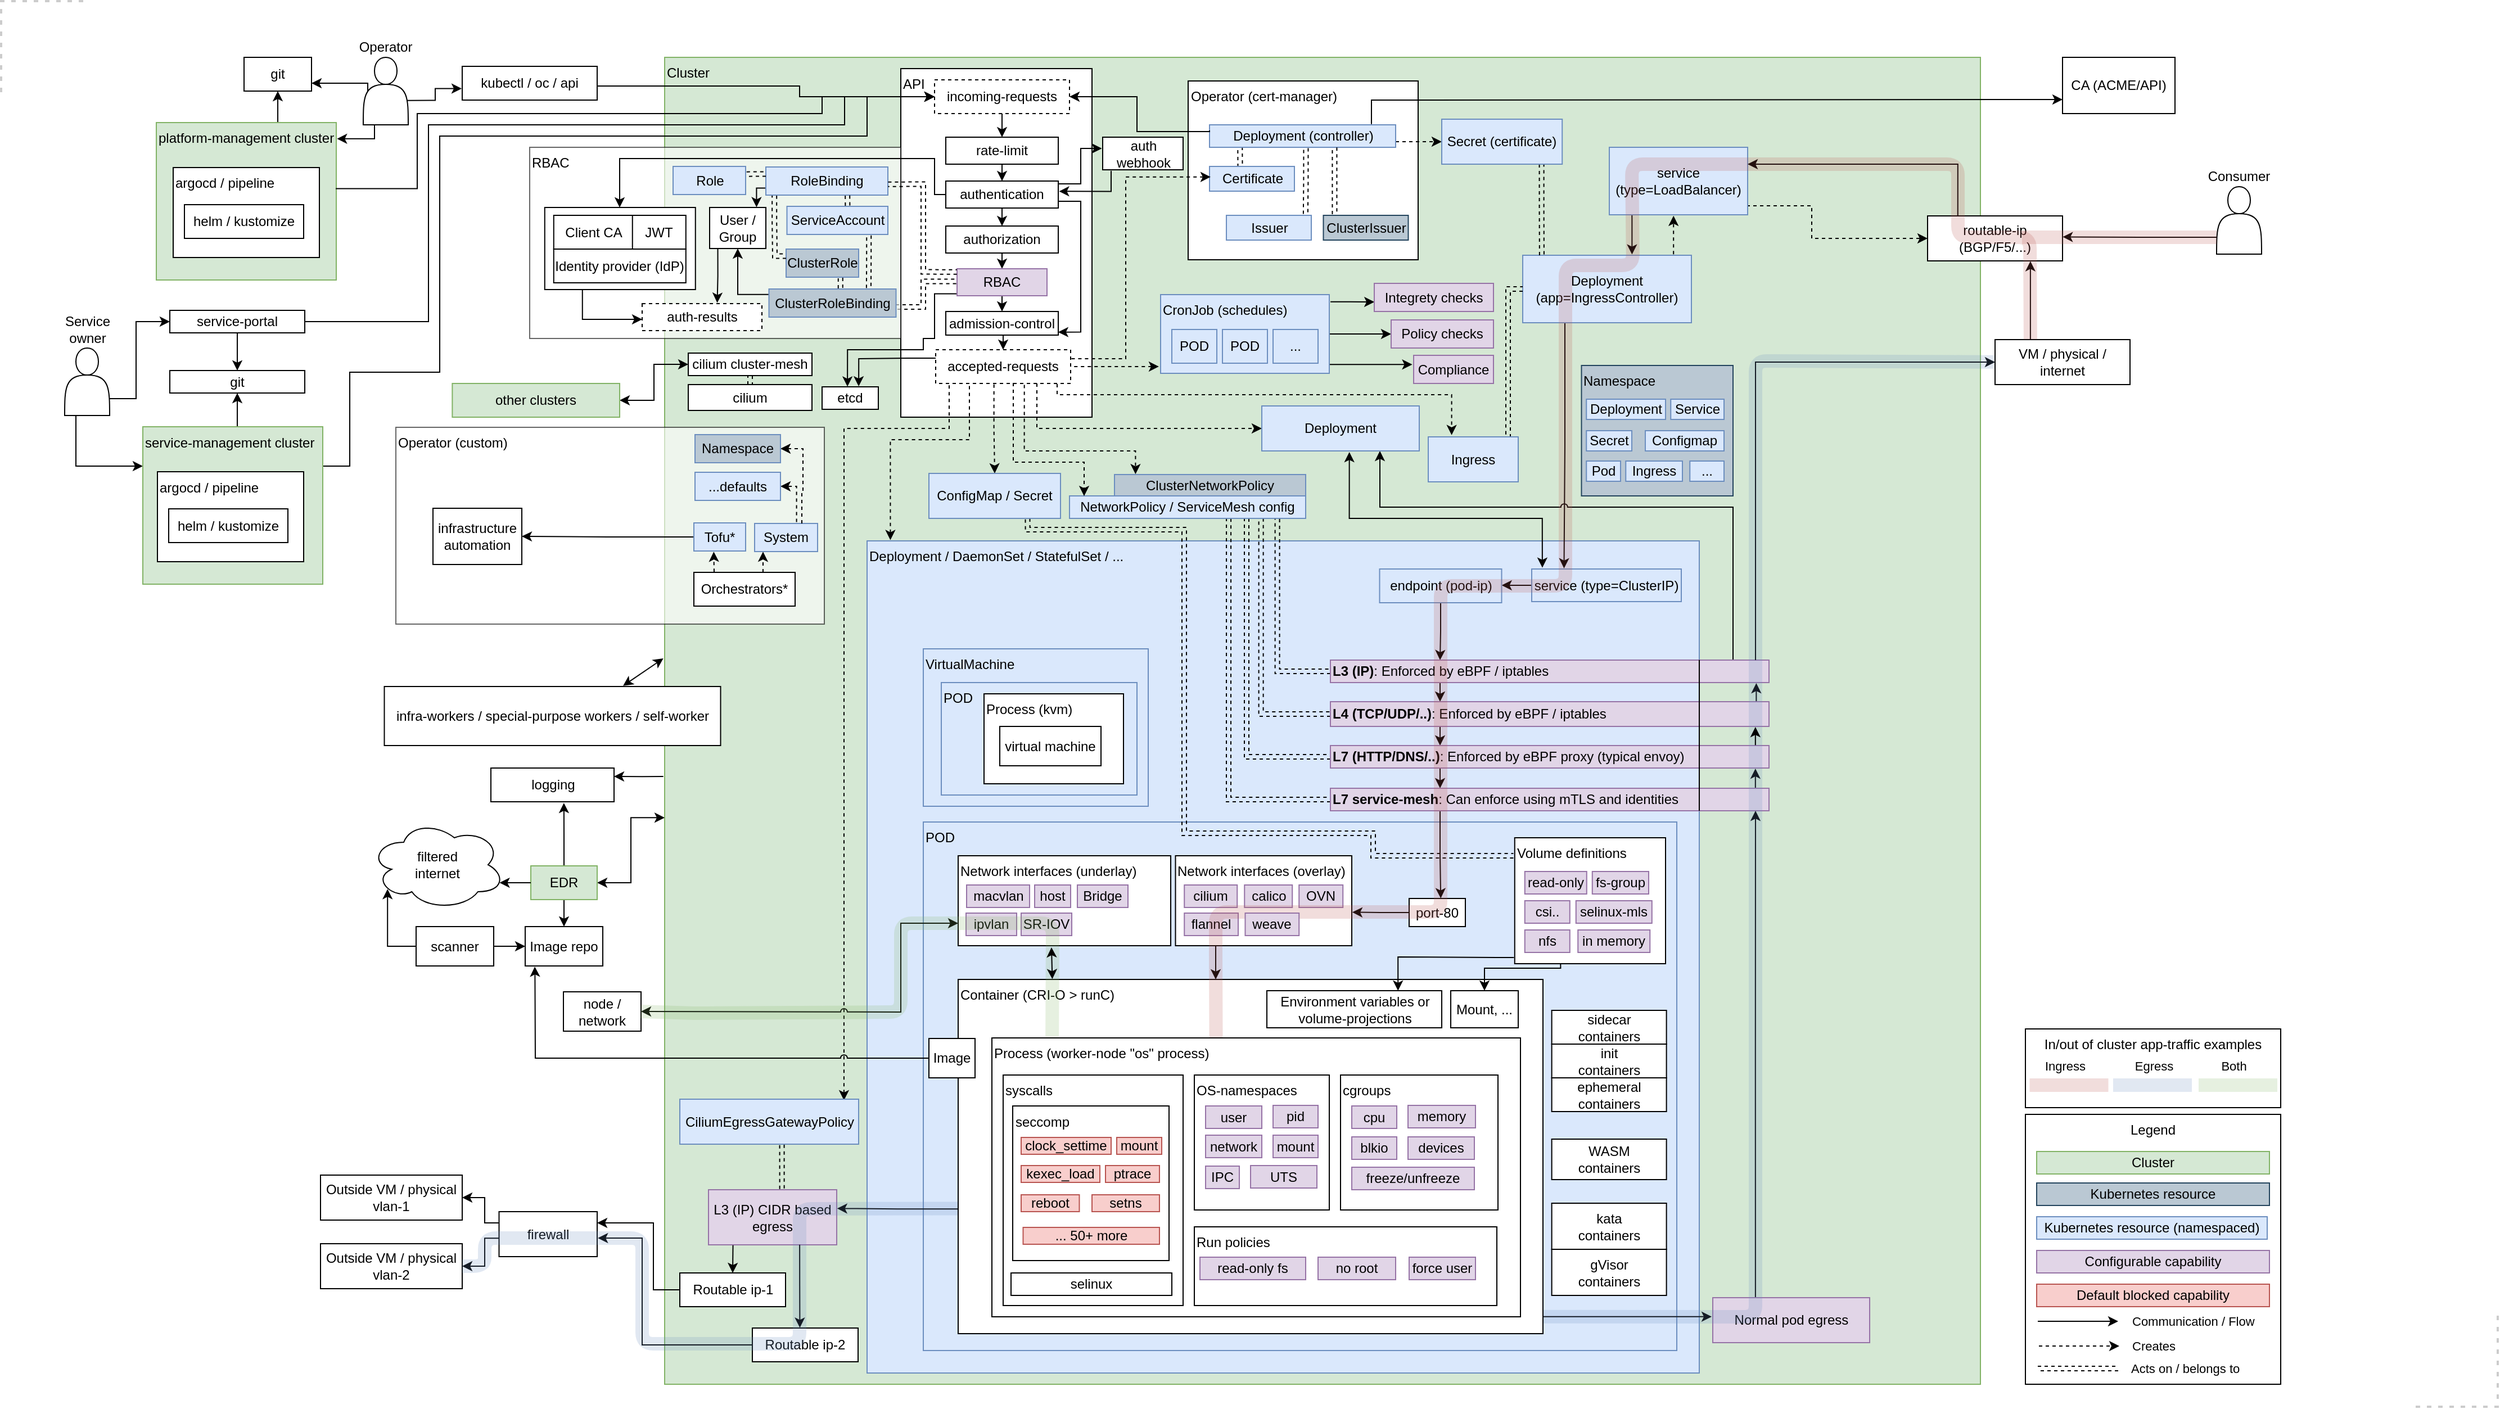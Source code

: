 <mxfile version="20.8.16" type="device"><diagram name="Page-1" id="8Zn4f2SKTqsDJRzZHTFJ"><mxGraphModel dx="1279" dy="1469" grid="1" gridSize="10" guides="1" tooltips="1" connect="1" arrows="1" fold="1" page="1" pageScale="1" pageWidth="827" pageHeight="1169" math="0" shadow="0"><root><mxCell id="0"/><mxCell id="1" parent="0"/><mxCell id="hEYH7DA-wKAnr0UQtw9K-1" value="Cluster" style="rounded=0;whiteSpace=wrap;html=1;strokeWidth=1;verticalAlign=top;align=left;fillColor=#d5e8d4;strokeColor=#82b366;" parent="1" vertex="1"><mxGeometry x="-170" y="-200" width="1170" height="1180" as="geometry"/></mxCell><mxCell id="hEYH7DA-wKAnr0UQtw9K-2" value="Deployment / DaemonSet / StatefulSet / ..." style="rounded=0;whiteSpace=wrap;html=1;strokeWidth=1;verticalAlign=top;align=left;glass=0;shadow=0;labelBorderColor=none;fillColor=#dae8fc;strokeColor=#6c8ebf;" parent="1" vertex="1"><mxGeometry x="10" y="230" width="740" height="740" as="geometry"/></mxCell><mxCell id="hEYH7DA-wKAnr0UQtw9K-3" value="POD" style="rounded=0;whiteSpace=wrap;html=1;strokeWidth=1;verticalAlign=top;align=left;fillColor=#dae8fc;strokeColor=#6c8ebf;" parent="1" vertex="1"><mxGeometry x="60" y="480" width="670" height="470" as="geometry"/></mxCell><mxCell id="IQ1zJz44Lvp0mPD8ihuH-6" value="Operator (custom)" style="rounded=0;whiteSpace=wrap;html=1;strokeWidth=1;align=left;verticalAlign=top;opacity=60;" parent="1" vertex="1"><mxGeometry x="-409" y="129" width="381" height="175" as="geometry"/></mxCell><mxCell id="hEYH7DA-wKAnr0UQtw9K-4" style="edgeStyle=orthogonalEdgeStyle;shape=connector;rounded=0;orthogonalLoop=1;jettySize=auto;html=1;exitX=0;exitY=0.5;exitDx=0;exitDy=0;entryX=1;entryY=0.5;entryDx=0;entryDy=0;labelBackgroundColor=default;strokeColor=default;fontFamily=Helvetica;fontSize=11;fontColor=default;endArrow=classic;" parent="1" source="hEYH7DA-wKAnr0UQtw9K-5" target="hEYH7DA-wKAnr0UQtw9K-99" edge="1"><mxGeometry relative="1" as="geometry"/></mxCell><mxCell id="hEYH7DA-wKAnr0UQtw9K-5" value="service (type=ClusterIP)" style="rounded=0;whiteSpace=wrap;html=1;strokeWidth=1;fillColor=#dae8fc;strokeColor=#6c8ebf;" parent="1" vertex="1"><mxGeometry x="601" y="255" width="133" height="29" as="geometry"/></mxCell><mxCell id="hEYH7DA-wKAnr0UQtw9K-6" style="edgeStyle=orthogonalEdgeStyle;shape=connector;rounded=0;orthogonalLoop=1;jettySize=auto;html=1;exitX=0.894;exitY=-0.015;exitDx=0;exitDy=0;entryX=0.471;entryY=1.015;entryDx=0;entryDy=0;entryPerimeter=0;labelBackgroundColor=default;strokeColor=default;fontFamily=Helvetica;fontSize=11;fontColor=default;endArrow=classic;dashed=1;exitPerimeter=0;" parent="1" source="hEYH7DA-wKAnr0UQtw9K-8" target="hEYH7DA-wKAnr0UQtw9K-37" edge="1"><mxGeometry relative="1" as="geometry"><Array as="points"><mxPoint x="727" y="-59"/></Array></mxGeometry></mxCell><mxCell id="hEYH7DA-wKAnr0UQtw9K-7" style="edgeStyle=orthogonalEdgeStyle;shape=connector;rounded=0;orthogonalLoop=1;jettySize=auto;html=1;exitX=0.25;exitY=1;exitDx=0;exitDy=0;entryX=0.216;entryY=-0.019;entryDx=0;entryDy=0;labelBackgroundColor=default;strokeColor=default;fontFamily=Helvetica;fontSize=11;fontColor=default;endArrow=classic;entryPerimeter=0;" parent="1" source="hEYH7DA-wKAnr0UQtw9K-8" target="hEYH7DA-wKAnr0UQtw9K-5" edge="1"><mxGeometry relative="1" as="geometry"/></mxCell><mxCell id="hEYH7DA-wKAnr0UQtw9K-8" value="Deployment (app=IngressController)" style="rounded=0;whiteSpace=wrap;html=1;strokeWidth=1;fillColor=#dae8fc;strokeColor=#6c8ebf;" parent="1" vertex="1"><mxGeometry x="593" y="-24" width="150" height="60" as="geometry"/></mxCell><mxCell id="hEYH7DA-wKAnr0UQtw9K-9" value="" style="edgeStyle=orthogonalEdgeStyle;shape=link;rounded=0;orthogonalLoop=1;jettySize=auto;html=1;shadow=0;dashed=1;strokeWidth=1;exitX=0.859;exitY=-0.011;exitDx=0;exitDy=0;entryX=0;entryY=0.5;entryDx=0;entryDy=0;exitPerimeter=0;" parent="1" source="hEYH7DA-wKAnr0UQtw9K-10" target="hEYH7DA-wKAnr0UQtw9K-8" edge="1"><mxGeometry relative="1" as="geometry"><Array as="points"><mxPoint x="580" y="137"/><mxPoint x="580" y="6"/></Array></mxGeometry></mxCell><mxCell id="hEYH7DA-wKAnr0UQtw9K-10" value="Ingress" style="rounded=0;whiteSpace=wrap;html=1;strokeWidth=1;fillColor=#dae8fc;strokeColor=#6c8ebf;" parent="1" vertex="1"><mxGeometry x="509" y="137.5" width="80" height="40" as="geometry"/></mxCell><mxCell id="hEYH7DA-wKAnr0UQtw9K-11" style="edgeStyle=orthogonalEdgeStyle;shape=connector;rounded=0;orthogonalLoop=1;jettySize=auto;html=1;exitX=0.001;exitY=0.648;exitDx=0;exitDy=0;entryX=1.003;entryY=0.34;entryDx=0;entryDy=0;entryPerimeter=0;labelBackgroundColor=default;strokeColor=default;fontFamily=Helvetica;fontSize=11;fontColor=default;endArrow=classic;exitPerimeter=0;" parent="1" source="hEYH7DA-wKAnr0UQtw9K-13" target="hEYH7DA-wKAnr0UQtw9K-154" edge="1"><mxGeometry relative="1" as="geometry"/></mxCell><mxCell id="hEYH7DA-wKAnr0UQtw9K-12" style="edgeStyle=orthogonalEdgeStyle;shape=connector;rounded=0;orthogonalLoop=1;jettySize=auto;html=1;exitX=1.001;exitY=0.952;exitDx=0;exitDy=0;labelBackgroundColor=default;strokeColor=default;fontFamily=Helvetica;fontSize=11;fontColor=default;endArrow=classic;exitPerimeter=0;entryX=-0.007;entryY=0.423;entryDx=0;entryDy=0;entryPerimeter=0;" parent="1" source="hEYH7DA-wKAnr0UQtw9K-13" target="hEYH7DA-wKAnr0UQtw9K-218" edge="1"><mxGeometry relative="1" as="geometry"><mxPoint x="800" y="920" as="targetPoint"/><Array as="points"/></mxGeometry></mxCell><mxCell id="hEYH7DA-wKAnr0UQtw9K-13" value="Container (CRI-O &amp;gt; runC)" style="rounded=0;whiteSpace=wrap;html=1;strokeWidth=1;verticalAlign=top;align=left;" parent="1" vertex="1"><mxGeometry x="91" y="620" width="520" height="315" as="geometry"/></mxCell><mxCell id="hEYH7DA-wKAnr0UQtw9K-14" value="Outside VM / physical&lt;br&gt;vlan-1" style="rounded=0;whiteSpace=wrap;html=1;strokeWidth=1;verticalAlign=middle;" parent="1" vertex="1"><mxGeometry x="-476" y="794" width="126" height="40" as="geometry"/></mxCell><mxCell id="5uqIQUpn3m5eFTc2sJZM-36" style="edgeStyle=orthogonalEdgeStyle;rounded=0;orthogonalLoop=1;jettySize=auto;html=1;exitX=0;exitY=0.5;exitDx=0;exitDy=0;entryX=1.003;entryY=0.628;entryDx=0;entryDy=0;fontColor=none;startArrow=none;startFill=0;jumpStyle=none;entryPerimeter=0;" parent="1" source="hEYH7DA-wKAnr0UQtw9K-16" target="5uqIQUpn3m5eFTc2sJZM-2" edge="1"><mxGeometry relative="1" as="geometry"/></mxCell><mxCell id="hEYH7DA-wKAnr0UQtw9K-16" value="port-80" style="rounded=0;whiteSpace=wrap;html=1;strokeWidth=1;" parent="1" vertex="1"><mxGeometry x="492" y="548" width="50" height="25" as="geometry"/></mxCell><mxCell id="hEYH7DA-wKAnr0UQtw9K-17" value="Process (worker-node &quot;os&quot; process)" style="rounded=0;whiteSpace=wrap;html=1;strokeWidth=1;verticalAlign=top;align=left;" parent="1" vertex="1"><mxGeometry x="121" y="672" width="470" height="248" as="geometry"/></mxCell><mxCell id="hEYH7DA-wKAnr0UQtw9K-18" value="gVisor&lt;br&gt;containers" style="rounded=0;whiteSpace=wrap;html=1;strokeWidth=1;verticalAlign=middle;" parent="1" vertex="1"><mxGeometry x="618.81" y="860" width="102" height="41" as="geometry"/></mxCell><mxCell id="hEYH7DA-wKAnr0UQtw9K-19" value="syscalls" style="rounded=0;whiteSpace=wrap;html=1;strokeWidth=1;verticalAlign=top;align=left;" parent="1" vertex="1"><mxGeometry x="131" y="705" width="160" height="205" as="geometry"/></mxCell><mxCell id="hEYH7DA-wKAnr0UQtw9K-20" value="OS-namespaces" style="rounded=0;whiteSpace=wrap;html=1;strokeWidth=1;verticalAlign=top;align=left;" parent="1" vertex="1"><mxGeometry x="301" y="705" width="120" height="120" as="geometry"/></mxCell><mxCell id="hEYH7DA-wKAnr0UQtw9K-21" value="cgroups" style="rounded=0;whiteSpace=wrap;html=1;strokeWidth=1;verticalAlign=top;align=left;" parent="1" vertex="1"><mxGeometry x="431" y="705" width="140" height="120" as="geometry"/></mxCell><mxCell id="hEYH7DA-wKAnr0UQtw9K-22" value="user" style="rounded=0;whiteSpace=wrap;html=1;strokeWidth=1;fillColor=#e1d5e7;strokeColor=#9673a6;" parent="1" vertex="1"><mxGeometry x="311" y="732.5" width="50" height="20" as="geometry"/></mxCell><mxCell id="hEYH7DA-wKAnr0UQtw9K-23" value="pid" style="rounded=0;whiteSpace=wrap;html=1;strokeWidth=1;fillColor=#e1d5e7;strokeColor=#9673a6;" parent="1" vertex="1"><mxGeometry x="371" y="732" width="40" height="20" as="geometry"/></mxCell><mxCell id="hEYH7DA-wKAnr0UQtw9K-24" value="network" style="rounded=0;whiteSpace=wrap;html=1;strokeWidth=1;fillColor=#e1d5e7;strokeColor=#9673a6;" parent="1" vertex="1"><mxGeometry x="311" y="758.5" width="50" height="20" as="geometry"/></mxCell><mxCell id="hEYH7DA-wKAnr0UQtw9K-25" value="mount" style="rounded=0;whiteSpace=wrap;html=1;strokeWidth=1;fillColor=#e1d5e7;strokeColor=#9673a6;" parent="1" vertex="1"><mxGeometry x="371" y="758.5" width="40" height="20" as="geometry"/></mxCell><mxCell id="hEYH7DA-wKAnr0UQtw9K-26" value="IPC" style="rounded=0;whiteSpace=wrap;html=1;strokeWidth=1;fillColor=#e1d5e7;strokeColor=#9673a6;" parent="1" vertex="1"><mxGeometry x="311" y="786" width="30" height="20" as="geometry"/></mxCell><mxCell id="hEYH7DA-wKAnr0UQtw9K-27" value="UTS" style="rounded=0;whiteSpace=wrap;html=1;strokeWidth=1;fillColor=#e1d5e7;strokeColor=#9673a6;" parent="1" vertex="1"><mxGeometry x="351" y="785.5" width="59" height="20" as="geometry"/></mxCell><mxCell id="hEYH7DA-wKAnr0UQtw9K-28" style="edgeStyle=orthogonalEdgeStyle;shape=connector;rounded=0;orthogonalLoop=1;jettySize=auto;html=1;exitX=0.1;exitY=0.5;exitDx=0;exitDy=0;entryX=1;entryY=0.75;entryDx=0;entryDy=0;labelBackgroundColor=default;strokeColor=default;fontFamily=Helvetica;fontSize=11;fontColor=default;endArrow=classic;exitPerimeter=0;" parent="1" source="hEYH7DA-wKAnr0UQtw9K-31" target="hEYH7DA-wKAnr0UQtw9K-32" edge="1"><mxGeometry relative="1" as="geometry"><Array as="points"><mxPoint x="-434" y="-177"/><mxPoint x="-484" y="-177"/></Array></mxGeometry></mxCell><mxCell id="hEYH7DA-wKAnr0UQtw9K-29" style="edgeStyle=orthogonalEdgeStyle;shape=connector;rounded=0;orthogonalLoop=1;jettySize=auto;html=1;exitX=0.967;exitY=0.639;exitDx=0;exitDy=0;entryX=-0.004;entryY=0.658;entryDx=0;entryDy=0;labelBackgroundColor=default;strokeColor=default;fontFamily=Helvetica;fontSize=11;fontColor=default;endArrow=classic;exitPerimeter=0;entryPerimeter=0;" parent="1" source="hEYH7DA-wKAnr0UQtw9K-31" target="hEYH7DA-wKAnr0UQtw9K-95" edge="1"><mxGeometry relative="1" as="geometry"/></mxCell><mxCell id="hEYH7DA-wKAnr0UQtw9K-30" style="edgeStyle=orthogonalEdgeStyle;shape=connector;rounded=0;orthogonalLoop=1;jettySize=auto;html=1;exitX=0.25;exitY=1;exitDx=0;exitDy=0;entryX=1.004;entryY=0.103;entryDx=0;entryDy=0;labelBackgroundColor=default;strokeColor=default;fontFamily=Helvetica;fontSize=11;fontColor=default;endArrow=classic;entryPerimeter=0;" parent="1" source="hEYH7DA-wKAnr0UQtw9K-31" target="hEYH7DA-wKAnr0UQtw9K-34" edge="1"><mxGeometry relative="1" as="geometry"><Array as="points"><mxPoint x="-428" y="-128"/></Array></mxGeometry></mxCell><mxCell id="hEYH7DA-wKAnr0UQtw9K-31" value="Operator" style="shape=actor;whiteSpace=wrap;html=1;strokeWidth=1;labelPosition=center;verticalLabelPosition=top;align=center;verticalAlign=bottom;" parent="1" vertex="1"><mxGeometry x="-438" y="-200" width="40" height="60" as="geometry"/></mxCell><mxCell id="hEYH7DA-wKAnr0UQtw9K-32" value="git" style="rounded=0;whiteSpace=wrap;html=1;strokeWidth=1;" parent="1" vertex="1"><mxGeometry x="-544" y="-200" width="60" height="30" as="geometry"/></mxCell><mxCell id="hEYH7DA-wKAnr0UQtw9K-33" style="edgeStyle=orthogonalEdgeStyle;shape=connector;rounded=0;orthogonalLoop=1;jettySize=auto;html=1;exitX=0.5;exitY=0;exitDx=0;exitDy=0;entryX=0.5;entryY=1;entryDx=0;entryDy=0;labelBackgroundColor=default;strokeColor=default;fontFamily=Helvetica;fontSize=11;fontColor=default;endArrow=classic;" parent="1" source="hEYH7DA-wKAnr0UQtw9K-34" target="hEYH7DA-wKAnr0UQtw9K-32" edge="1"><mxGeometry relative="1" as="geometry"/></mxCell><mxCell id="hEYH7DA-wKAnr0UQtw9K-34" value="platform-management cluster" style="rounded=0;whiteSpace=wrap;html=1;strokeWidth=1;align=left;verticalAlign=top;fillColor=#d5e8d4;strokeColor=#82b366;" parent="1" vertex="1"><mxGeometry x="-622" y="-142" width="160" height="140" as="geometry"/></mxCell><mxCell id="hEYH7DA-wKAnr0UQtw9K-35" style="edgeStyle=orthogonalEdgeStyle;shape=connector;rounded=0;orthogonalLoop=1;jettySize=auto;html=1;exitX=0.164;exitY=1.004;exitDx=0;exitDy=0;entryX=0.648;entryY=-0.011;entryDx=0;entryDy=0;labelBackgroundColor=default;strokeColor=default;fontFamily=Helvetica;fontSize=11;fontColor=default;endArrow=classic;exitPerimeter=0;entryPerimeter=0;" parent="1" source="hEYH7DA-wKAnr0UQtw9K-37" target="hEYH7DA-wKAnr0UQtw9K-8" edge="1"><mxGeometry relative="1" as="geometry"><Array as="points"><mxPoint x="690" y="-24"/></Array></mxGeometry></mxCell><mxCell id="hEYH7DA-wKAnr0UQtw9K-36" style="edgeStyle=orthogonalEdgeStyle;shape=connector;rounded=0;orthogonalLoop=1;jettySize=auto;html=1;exitX=1;exitY=0.75;exitDx=0;exitDy=0;entryX=0;entryY=0.5;entryDx=0;entryDy=0;dashed=1;labelBackgroundColor=default;strokeColor=default;fontFamily=Helvetica;fontSize=11;fontColor=default;endArrow=classic;" parent="1" source="hEYH7DA-wKAnr0UQtw9K-37" target="hEYH7DA-wKAnr0UQtw9K-39" edge="1"><mxGeometry relative="1" as="geometry"><Array as="points"><mxPoint x="850" y="-68"/><mxPoint x="850" y="-39"/></Array></mxGeometry></mxCell><mxCell id="hEYH7DA-wKAnr0UQtw9K-37" value="service (type=LoadBalancer)" style="rounded=0;whiteSpace=wrap;html=1;strokeWidth=1;fillColor=#dae8fc;strokeColor=#6c8ebf;" parent="1" vertex="1"><mxGeometry x="670" y="-120" width="123" height="60" as="geometry"/></mxCell><mxCell id="hEYH7DA-wKAnr0UQtw9K-39" value="routable-ip&lt;br&gt;(BGP/F5/...)" style="rounded=0;whiteSpace=wrap;html=1;strokeWidth=1;" parent="1" vertex="1"><mxGeometry x="953" y="-59" width="120" height="40" as="geometry"/></mxCell><mxCell id="hEYH7DA-wKAnr0UQtw9K-40" style="edgeStyle=orthogonalEdgeStyle;shape=connector;rounded=0;orthogonalLoop=1;jettySize=auto;html=1;exitX=0;exitY=0.75;exitDx=0;exitDy=0;entryX=1.001;entryY=0.467;entryDx=0;entryDy=0;labelBackgroundColor=default;strokeColor=default;fontFamily=Helvetica;fontSize=11;fontColor=default;endArrow=classic;entryPerimeter=0;" parent="1" source="hEYH7DA-wKAnr0UQtw9K-41" target="hEYH7DA-wKAnr0UQtw9K-39" edge="1"><mxGeometry relative="1" as="geometry"/></mxCell><mxCell id="hEYH7DA-wKAnr0UQtw9K-41" value="Consumer" style="shape=actor;whiteSpace=wrap;html=1;strokeWidth=1;verticalAlign=bottom;labelPosition=center;verticalLabelPosition=top;align=center;" parent="1" vertex="1"><mxGeometry x="1210" y="-85" width="40" height="60" as="geometry"/></mxCell><mxCell id="hEYH7DA-wKAnr0UQtw9K-42" value="API" style="rounded=0;whiteSpace=wrap;html=1;strokeWidth=1;align=left;verticalAlign=top;spacingTop=0;" parent="1" vertex="1"><mxGeometry x="40" y="-190" width="170" height="310" as="geometry"/></mxCell><mxCell id="hEYH7DA-wKAnr0UQtw9K-43" style="edgeStyle=orthogonalEdgeStyle;shape=connector;rounded=0;orthogonalLoop=1;jettySize=auto;html=1;exitX=0.5;exitY=1;exitDx=0;exitDy=0;entryX=0.5;entryY=0;entryDx=0;entryDy=0;labelBackgroundColor=default;strokeColor=default;fontFamily=Helvetica;fontSize=11;fontColor=default;endArrow=classic;startArrow=none;" parent="1" source="1p5yLbry-PXC1j1njRnM-1" target="hEYH7DA-wKAnr0UQtw9K-47" edge="1"><mxGeometry relative="1" as="geometry"/></mxCell><mxCell id="hEYH7DA-wKAnr0UQtw9K-304" style="edgeStyle=orthogonalEdgeStyle;rounded=0;orthogonalLoop=1;jettySize=auto;html=1;exitX=1.003;exitY=0.104;exitDx=0;exitDy=0;entryX=-0.01;entryY=0.353;entryDx=0;entryDy=0;exitPerimeter=0;entryPerimeter=0;" parent="1" source="1p5yLbry-PXC1j1njRnM-1" target="hEYH7DA-wKAnr0UQtw9K-302" edge="1"><mxGeometry relative="1" as="geometry"><Array as="points"><mxPoint x="200" y="-87"/><mxPoint x="200" y="-119"/><mxPoint x="219" y="-119"/></Array></mxGeometry></mxCell><mxCell id="5uqIQUpn3m5eFTc2sJZM-28" style="edgeStyle=orthogonalEdgeStyle;rounded=0;orthogonalLoop=1;jettySize=auto;html=1;exitX=1;exitY=0.75;exitDx=0;exitDy=0;entryX=0.999;entryY=0.873;entryDx=0;entryDy=0;fontColor=none;startArrow=none;startFill=0;entryPerimeter=0;" parent="1" source="1p5yLbry-PXC1j1njRnM-1" target="hEYH7DA-wKAnr0UQtw9K-308" edge="1"><mxGeometry relative="1" as="geometry"><Array as="points"><mxPoint x="200" y="-72"/><mxPoint x="200" y="44"/></Array></mxGeometry></mxCell><mxCell id="hEYH7DA-wKAnr0UQtw9K-44" value="rate-limit" style="rounded=0;whiteSpace=wrap;html=1;strokeWidth=1;" parent="1" vertex="1"><mxGeometry x="80" y="-129" width="100" height="24" as="geometry"/></mxCell><mxCell id="hEYH7DA-wKAnr0UQtw9K-45" style="edgeStyle=orthogonalEdgeStyle;shape=connector;rounded=0;orthogonalLoop=1;jettySize=auto;html=1;exitX=0.997;exitY=0.42;exitDx=0;exitDy=0;entryX=0;entryY=0.5;entryDx=0;entryDy=0;labelBackgroundColor=default;strokeColor=default;fontFamily=Helvetica;fontSize=11;fontColor=default;endArrow=classic;exitPerimeter=0;" parent="1" source="hEYH7DA-wKAnr0UQtw9K-34" target="1p5yLbry-PXC1j1njRnM-26" edge="1"><mxGeometry relative="1" as="geometry"><mxPoint x="131" y="-220" as="sourcePoint"/><Array as="points"><mxPoint x="-390" y="-83"/><mxPoint x="-390" y="-150"/><mxPoint x="-30" y="-150"/><mxPoint x="-30" y="-165"/></Array></mxGeometry></mxCell><mxCell id="hEYH7DA-wKAnr0UQtw9K-46" style="edgeStyle=orthogonalEdgeStyle;shape=connector;rounded=0;orthogonalLoop=1;jettySize=auto;html=1;exitX=0.5;exitY=1;exitDx=0;exitDy=0;entryX=0.5;entryY=0;entryDx=0;entryDy=0;labelBackgroundColor=default;strokeColor=default;fontFamily=Helvetica;fontSize=11;fontColor=default;endArrow=classic;startArrow=none;" parent="1" source="hEYH7DA-wKAnr0UQtw9K-308" target="hEYH7DA-wKAnr0UQtw9K-54" edge="1"><mxGeometry relative="1" as="geometry"/></mxCell><mxCell id="hEYH7DA-wKAnr0UQtw9K-310" style="edgeStyle=orthogonalEdgeStyle;rounded=0;orthogonalLoop=1;jettySize=auto;html=1;exitX=0.5;exitY=1;exitDx=0;exitDy=0;entryX=0.5;entryY=0;entryDx=0;entryDy=0;" parent="1" source="hEYH7DA-wKAnr0UQtw9K-47" target="4TMsmxZSWQ8FdObDIOsX-42" edge="1"><mxGeometry relative="1" as="geometry"><mxPoint x="131" as="targetPoint"/></mxGeometry></mxCell><mxCell id="4TMsmxZSWQ8FdObDIOsX-37" style="edgeStyle=orthogonalEdgeStyle;shape=connector;rounded=0;orthogonalLoop=1;jettySize=auto;html=1;exitX=-0.004;exitY=0.925;exitDx=0;exitDy=0;entryX=0.451;entryY=-0.012;entryDx=0;entryDy=0;labelBackgroundColor=default;strokeColor=default;fontFamily=Helvetica;fontSize=11;fontColor=default;endArrow=classic;entryPerimeter=0;exitPerimeter=0;" parent="1" source="4TMsmxZSWQ8FdObDIOsX-42" target="hEYH7DA-wKAnr0UQtw9K-246" edge="1"><mxGeometry relative="1" as="geometry"><Array as="points"><mxPoint x="70" y="10"/><mxPoint x="70" y="50"/><mxPoint x="60" y="50"/><mxPoint x="60" y="60"/><mxPoint x="-7" y="60"/></Array></mxGeometry></mxCell><mxCell id="hEYH7DA-wKAnr0UQtw9K-47" value="authorization" style="rounded=0;whiteSpace=wrap;html=1;strokeWidth=1;" parent="1" vertex="1"><mxGeometry x="80" y="-50" width="100" height="24" as="geometry"/></mxCell><mxCell id="hEYH7DA-wKAnr0UQtw9K-48" style="edgeStyle=orthogonalEdgeStyle;shape=connector;rounded=0;orthogonalLoop=1;jettySize=auto;html=1;exitX=0.75;exitY=1;exitDx=0;exitDy=0;entryX=0;entryY=0.5;entryDx=0;entryDy=0;labelBackgroundColor=default;strokeColor=default;fontFamily=Helvetica;fontSize=11;fontColor=default;endArrow=classic;dashed=1;" parent="1" source="hEYH7DA-wKAnr0UQtw9K-54" target="hEYH7DA-wKAnr0UQtw9K-62" edge="1"><mxGeometry relative="1" as="geometry"><Array as="points"><mxPoint x="161" y="130"/></Array></mxGeometry></mxCell><mxCell id="hEYH7DA-wKAnr0UQtw9K-49" style="edgeStyle=orthogonalEdgeStyle;shape=connector;rounded=0;orthogonalLoop=1;jettySize=auto;html=1;exitX=-0.01;exitY=0.914;exitDx=0;exitDy=0;entryX=1;entryY=0.5;entryDx=0;entryDy=0;labelBackgroundColor=default;strokeColor=default;fontFamily=Helvetica;fontSize=11;fontColor=default;startArrow=classic;startFill=1;endArrow=none;endFill=0;dashed=1;exitPerimeter=0;" parent="1" source="hEYH7DA-wKAnr0UQtw9K-67" target="hEYH7DA-wKAnr0UQtw9K-54" edge="1"><mxGeometry relative="1" as="geometry"/></mxCell><mxCell id="hEYH7DA-wKAnr0UQtw9K-50" style="edgeStyle=orthogonalEdgeStyle;shape=connector;rounded=0;orthogonalLoop=1;jettySize=auto;html=1;exitX=0.028;exitY=-0.001;exitDx=0;exitDy=0;entryX=0.25;entryY=1;entryDx=0;entryDy=0;labelBackgroundColor=default;strokeColor=default;fontFamily=Helvetica;fontSize=11;fontColor=default;startArrow=classic;startFill=1;endArrow=none;endFill=0;exitPerimeter=0;dashed=1;" parent="1" source="hEYH7DA-wKAnr0UQtw9K-2" target="hEYH7DA-wKAnr0UQtw9K-54" edge="1"><mxGeometry relative="1" as="geometry"><Array as="points"><mxPoint x="31" y="140"/><mxPoint x="101" y="140"/></Array></mxGeometry></mxCell><mxCell id="hEYH7DA-wKAnr0UQtw9K-51" style="edgeStyle=orthogonalEdgeStyle;shape=connector;rounded=0;orthogonalLoop=1;jettySize=auto;html=1;exitX=0.9;exitY=1.017;exitDx=0;exitDy=0;entryX=0.26;entryY=-0.04;entryDx=0;entryDy=0;labelBackgroundColor=default;strokeColor=default;fontFamily=Helvetica;fontSize=11;fontColor=default;endArrow=classic;exitPerimeter=0;dashed=1;entryPerimeter=0;" parent="1" source="hEYH7DA-wKAnr0UQtw9K-54" target="hEYH7DA-wKAnr0UQtw9K-10" edge="1"><mxGeometry relative="1" as="geometry"><Array as="points"><mxPoint x="179" y="100"/><mxPoint x="530" y="100"/></Array></mxGeometry></mxCell><mxCell id="hEYH7DA-wKAnr0UQtw9K-52" style="edgeStyle=orthogonalEdgeStyle;shape=connector;rounded=0;orthogonalLoop=1;jettySize=auto;html=1;exitX=0.432;exitY=1.029;exitDx=0;exitDy=0;entryX=0.5;entryY=0;entryDx=0;entryDy=0;labelBackgroundColor=default;strokeColor=default;fontFamily=Helvetica;fontSize=11;fontColor=default;endArrow=classic;exitPerimeter=0;dashed=1;" parent="1" source="hEYH7DA-wKAnr0UQtw9K-54" target="hEYH7DA-wKAnr0UQtw9K-87" edge="1"><mxGeometry relative="1" as="geometry"/></mxCell><mxCell id="hEYH7DA-wKAnr0UQtw9K-53" style="edgeStyle=orthogonalEdgeStyle;shape=connector;rounded=0;orthogonalLoop=1;jettySize=auto;html=1;exitX=0.918;exitY=0.025;exitDx=0;exitDy=0;entryX=0.1;entryY=1.033;entryDx=0;entryDy=0;dashed=1;labelBackgroundColor=default;strokeColor=default;fontFamily=Helvetica;fontSize=11;fontColor=default;startArrow=classic;startFill=1;endArrow=none;endFill=0;entryPerimeter=0;exitPerimeter=0;" parent="1" source="hEYH7DA-wKAnr0UQtw9K-155" target="hEYH7DA-wKAnr0UQtw9K-54" edge="1"><mxGeometry relative="1" as="geometry"><Array as="points"><mxPoint x="-10" y="130"/><mxPoint x="83" y="130"/></Array></mxGeometry></mxCell><mxCell id="4TMsmxZSWQ8FdObDIOsX-39" style="edgeStyle=orthogonalEdgeStyle;shape=connector;rounded=0;orthogonalLoop=1;jettySize=auto;html=1;exitX=0;exitY=0.25;exitDx=0;exitDy=0;entryX=0.651;entryY=-0.022;entryDx=0;entryDy=0;labelBackgroundColor=default;strokeColor=default;fontFamily=Helvetica;fontSize=11;fontColor=default;endArrow=classic;entryPerimeter=0;" parent="1" source="hEYH7DA-wKAnr0UQtw9K-54" target="hEYH7DA-wKAnr0UQtw9K-246" edge="1"><mxGeometry relative="1" as="geometry"><Array as="points"><mxPoint x="46" y="68"/><mxPoint x="3" y="68"/></Array></mxGeometry></mxCell><mxCell id="hEYH7DA-wKAnr0UQtw9K-54" value="accepted-requests" style="rounded=0;whiteSpace=wrap;html=1;strokeWidth=1;dashed=1;" parent="1" vertex="1"><mxGeometry x="71" y="60" width="120" height="30" as="geometry"/></mxCell><mxCell id="hEYH7DA-wKAnr0UQtw9K-55" value="cpu" style="rounded=0;whiteSpace=wrap;html=1;strokeWidth=1;fillColor=#e1d5e7;strokeColor=#9673a6;" parent="1" vertex="1"><mxGeometry x="441" y="732.5" width="40" height="20" as="geometry"/></mxCell><mxCell id="hEYH7DA-wKAnr0UQtw9K-56" value="memory" style="rounded=0;whiteSpace=wrap;html=1;strokeWidth=1;fillColor=#e1d5e7;strokeColor=#9673a6;" parent="1" vertex="1"><mxGeometry x="491" y="732" width="60" height="20" as="geometry"/></mxCell><mxCell id="hEYH7DA-wKAnr0UQtw9K-57" value="blkio" style="rounded=0;whiteSpace=wrap;html=1;strokeWidth=1;fillColor=#e1d5e7;strokeColor=#9673a6;" parent="1" vertex="1"><mxGeometry x="441" y="760" width="40" height="20" as="geometry"/></mxCell><mxCell id="hEYH7DA-wKAnr0UQtw9K-58" value="devices" style="rounded=0;whiteSpace=wrap;html=1;strokeWidth=1;fillColor=#e1d5e7;strokeColor=#9673a6;" parent="1" vertex="1"><mxGeometry x="491" y="760" width="59" height="20" as="geometry"/></mxCell><mxCell id="hEYH7DA-wKAnr0UQtw9K-59" value="freeze/unfreeze" style="rounded=0;whiteSpace=wrap;html=1;strokeWidth=1;fillColor=#e1d5e7;strokeColor=#9673a6;" parent="1" vertex="1"><mxGeometry x="441" y="787" width="109" height="20" as="geometry"/></mxCell><mxCell id="hEYH7DA-wKAnr0UQtw9K-60" style="edgeStyle=orthogonalEdgeStyle;shape=connector;rounded=0;orthogonalLoop=1;jettySize=auto;html=1;exitX=0.556;exitY=1.025;exitDx=0;exitDy=0;entryX=0.071;entryY=-0.041;entryDx=0;entryDy=0;entryPerimeter=0;labelBackgroundColor=default;strokeColor=default;fontFamily=Helvetica;fontSize=11;fontColor=default;endArrow=classic;startArrow=classic;startFill=1;exitPerimeter=0;" parent="1" source="hEYH7DA-wKAnr0UQtw9K-62" target="hEYH7DA-wKAnr0UQtw9K-5" edge="1"><mxGeometry relative="1" as="geometry"><Array as="points"><mxPoint x="439" y="210"/><mxPoint x="610" y="210"/></Array></mxGeometry></mxCell><mxCell id="hEYH7DA-wKAnr0UQtw9K-61" style="edgeStyle=orthogonalEdgeStyle;shape=connector;rounded=0;orthogonalLoop=1;jettySize=auto;html=1;exitX=0.923;exitY=0.033;exitDx=0;exitDy=0;entryX=0.75;entryY=1;entryDx=0;entryDy=0;labelBackgroundColor=default;strokeColor=default;fontFamily=Helvetica;fontSize=11;fontColor=default;endArrow=classic;exitPerimeter=0;jumpStyle=arc;" parent="1" source="hEYH7DA-wKAnr0UQtw9K-111" target="hEYH7DA-wKAnr0UQtw9K-62" edge="1"><mxGeometry relative="1" as="geometry"><Array as="points"><mxPoint x="780" y="200"/><mxPoint x="466" y="200"/></Array></mxGeometry></mxCell><mxCell id="hEYH7DA-wKAnr0UQtw9K-62" value="Deployment" style="rounded=0;whiteSpace=wrap;html=1;strokeWidth=1;fillColor=#dae8fc;strokeColor=#6c8ebf;" parent="1" vertex="1"><mxGeometry x="361" y="110" width="140" height="40" as="geometry"/></mxCell><mxCell id="hEYH7DA-wKAnr0UQtw9K-63" value="VirtualMachine" style="rounded=0;whiteSpace=wrap;html=1;strokeWidth=1;align=left;verticalAlign=top;fillColor=#dae8fc;strokeColor=#6c8ebf;" parent="1" vertex="1"><mxGeometry x="60" y="326" width="200" height="140" as="geometry"/></mxCell><mxCell id="hEYH7DA-wKAnr0UQtw9K-64" value="POD" style="rounded=0;whiteSpace=wrap;html=1;strokeWidth=1;align=left;verticalAlign=top;fillColor=#dae8fc;strokeColor=#6c8ebf;" parent="1" vertex="1"><mxGeometry x="76" y="356" width="174" height="100" as="geometry"/></mxCell><mxCell id="hEYH7DA-wKAnr0UQtw9K-65" style="edgeStyle=orthogonalEdgeStyle;shape=connector;rounded=0;orthogonalLoop=1;jettySize=auto;html=1;exitX=1.001;exitY=0.887;exitDx=0;exitDy=0;entryX=-0.017;entryY=0.325;entryDx=0;entryDy=0;labelBackgroundColor=default;strokeColor=default;fontFamily=Helvetica;fontSize=11;fontColor=default;endArrow=classic;exitPerimeter=0;entryPerimeter=0;" parent="1" source="hEYH7DA-wKAnr0UQtw9K-67" target="hEYH7DA-wKAnr0UQtw9K-179" edge="1"><mxGeometry relative="1" as="geometry"/></mxCell><mxCell id="hEYH7DA-wKAnr0UQtw9K-66" style="edgeStyle=orthogonalEdgeStyle;shape=connector;rounded=0;orthogonalLoop=1;jettySize=auto;html=1;exitX=1;exitY=0.5;exitDx=0;exitDy=0;entryX=0;entryY=0.5;entryDx=0;entryDy=0;labelBackgroundColor=default;strokeColor=default;fontFamily=Helvetica;fontSize=11;fontColor=default;endArrow=classic;" parent="1" source="hEYH7DA-wKAnr0UQtw9K-67" target="hEYH7DA-wKAnr0UQtw9K-178" edge="1"><mxGeometry relative="1" as="geometry"/></mxCell><mxCell id="hEYH7DA-wKAnr0UQtw9K-67" value="CronJob (schedules)" style="rounded=0;whiteSpace=wrap;html=1;strokeWidth=1;align=left;verticalAlign=top;fillColor=#dae8fc;strokeColor=#6c8ebf;" parent="1" vertex="1"><mxGeometry x="271" y="11" width="150" height="70" as="geometry"/></mxCell><mxCell id="hEYH7DA-wKAnr0UQtw9K-68" style="edgeStyle=orthogonalEdgeStyle;shape=link;rounded=0;orthogonalLoop=1;jettySize=auto;html=1;exitX=0.88;exitY=1.024;exitDx=0;exitDy=0;entryX=0;entryY=0.5;entryDx=0;entryDy=0;shadow=0;dashed=1;labelBackgroundColor=default;strokeColor=default;strokeWidth=1;fontFamily=Helvetica;fontSize=11;fontColor=default;endArrow=classic;exitPerimeter=0;" parent="1" source="hEYH7DA-wKAnr0UQtw9K-72" target="hEYH7DA-wKAnr0UQtw9K-111" edge="1"><mxGeometry relative="1" as="geometry"><Array as="points"><mxPoint x="375" y="346"/></Array></mxGeometry></mxCell><mxCell id="hEYH7DA-wKAnr0UQtw9K-69" style="edgeStyle=orthogonalEdgeStyle;shape=link;rounded=0;orthogonalLoop=1;jettySize=auto;html=1;exitX=0.811;exitY=0.992;exitDx=0;exitDy=0;entryX=0;entryY=0.5;entryDx=0;entryDy=0;shadow=0;dashed=1;labelBackgroundColor=default;strokeColor=default;strokeWidth=1;fontFamily=Helvetica;fontSize=11;fontColor=default;endArrow=classic;exitPerimeter=0;" parent="1" source="hEYH7DA-wKAnr0UQtw9K-72" target="hEYH7DA-wKAnr0UQtw9K-113" edge="1"><mxGeometry relative="1" as="geometry"/></mxCell><mxCell id="hEYH7DA-wKAnr0UQtw9K-70" style="edgeStyle=orthogonalEdgeStyle;shape=link;rounded=0;orthogonalLoop=1;jettySize=auto;html=1;exitX=0.75;exitY=1;exitDx=0;exitDy=0;entryX=0;entryY=0.5;entryDx=0;entryDy=0;shadow=0;dashed=1;labelBackgroundColor=default;strokeColor=default;strokeWidth=1;fontFamily=Helvetica;fontSize=11;fontColor=default;endArrow=classic;" parent="1" source="hEYH7DA-wKAnr0UQtw9K-72" target="hEYH7DA-wKAnr0UQtw9K-115" edge="1"><mxGeometry relative="1" as="geometry"/></mxCell><mxCell id="hEYH7DA-wKAnr0UQtw9K-71" style="edgeStyle=orthogonalEdgeStyle;shape=link;rounded=0;orthogonalLoop=1;jettySize=auto;html=1;exitX=0.674;exitY=1.008;exitDx=0;exitDy=0;entryX=0;entryY=0.5;entryDx=0;entryDy=0;shadow=0;dashed=1;labelBackgroundColor=default;strokeColor=default;strokeWidth=1;fontFamily=Helvetica;fontSize=11;fontColor=default;endArrow=classic;exitPerimeter=0;" parent="1" source="hEYH7DA-wKAnr0UQtw9K-72" target="hEYH7DA-wKAnr0UQtw9K-117" edge="1"><mxGeometry relative="1" as="geometry"/></mxCell><mxCell id="hEYH7DA-wKAnr0UQtw9K-72" value="NetworkPolicy / ServiceMesh config" style="rounded=0;whiteSpace=wrap;html=1;strokeWidth=1;fillColor=#dae8fc;strokeColor=#6c8ebf;" parent="1" vertex="1"><mxGeometry x="190" y="190" width="210" height="20" as="geometry"/></mxCell><mxCell id="hEYH7DA-wKAnr0UQtw9K-73" value="POD" style="rounded=0;whiteSpace=wrap;html=1;strokeWidth=1;fillColor=#dae8fc;strokeColor=#6c8ebf;" parent="1" vertex="1"><mxGeometry x="281" y="42" width="40" height="30" as="geometry"/></mxCell><mxCell id="hEYH7DA-wKAnr0UQtw9K-74" value="POD" style="rounded=0;whiteSpace=wrap;html=1;strokeWidth=1;fillColor=#dae8fc;strokeColor=#6c8ebf;" parent="1" vertex="1"><mxGeometry x="326" y="42" width="40" height="30" as="geometry"/></mxCell><mxCell id="hEYH7DA-wKAnr0UQtw9K-75" value="..." style="rounded=0;whiteSpace=wrap;html=1;strokeWidth=1;fillColor=#dae8fc;strokeColor=#6c8ebf;" parent="1" vertex="1"><mxGeometry x="371" y="42" width="40" height="30" as="geometry"/></mxCell><mxCell id="hEYH7DA-wKAnr0UQtw9K-76" value="Process (kvm)" style="rounded=0;whiteSpace=wrap;html=1;strokeWidth=1;align=left;verticalAlign=top;" parent="1" vertex="1"><mxGeometry x="114" y="366" width="124" height="80" as="geometry"/></mxCell><mxCell id="hEYH7DA-wKAnr0UQtw9K-77" value="virtual machine" style="rounded=0;whiteSpace=wrap;html=1;strokeWidth=1;" parent="1" vertex="1"><mxGeometry x="128" y="395" width="90" height="35" as="geometry"/></mxCell><mxCell id="hEYH7DA-wKAnr0UQtw9K-78" value="Operator (cert-manager)" style="rounded=0;whiteSpace=wrap;html=1;strokeWidth=1;align=left;verticalAlign=top;" parent="1" vertex="1"><mxGeometry x="295.5" y="-179" width="204.5" height="159" as="geometry"/></mxCell><mxCell id="hEYH7DA-wKAnr0UQtw9K-79" style="edgeStyle=orthogonalEdgeStyle;shape=connector;rounded=0;orthogonalLoop=1;jettySize=auto;html=1;exitX=0.87;exitY=-0.032;exitDx=0;exitDy=0;entryX=0;entryY=0.75;entryDx=0;entryDy=0;labelBackgroundColor=default;strokeColor=default;fontFamily=Helvetica;fontSize=11;fontColor=default;endArrow=classic;exitPerimeter=0;" parent="1" source="hEYH7DA-wKAnr0UQtw9K-82" target="hEYH7DA-wKAnr0UQtw9K-85" edge="1"><mxGeometry relative="1" as="geometry"><Array as="points"><mxPoint x="459" y="-162"/><mxPoint x="480" y="-162"/></Array></mxGeometry></mxCell><mxCell id="hEYH7DA-wKAnr0UQtw9K-80" style="edgeStyle=orthogonalEdgeStyle;shape=connector;rounded=0;orthogonalLoop=1;jettySize=auto;html=1;exitX=1;exitY=0.75;exitDx=0;exitDy=0;entryX=0;entryY=0.5;entryDx=0;entryDy=0;dashed=1;labelBackgroundColor=default;strokeColor=default;fontFamily=Helvetica;fontSize=11;fontColor=default;endArrow=classic;" parent="1" source="hEYH7DA-wKAnr0UQtw9K-82" target="hEYH7DA-wKAnr0UQtw9K-84" edge="1"><mxGeometry relative="1" as="geometry"/></mxCell><mxCell id="hEYH7DA-wKAnr0UQtw9K-81" style="edgeStyle=orthogonalEdgeStyle;shape=link;rounded=0;orthogonalLoop=1;jettySize=auto;html=1;exitX=0.164;exitY=0.977;exitDx=0;exitDy=0;entryX=0.361;entryY=0.023;entryDx=0;entryDy=0;entryPerimeter=0;shadow=0;dashed=1;labelBackgroundColor=default;strokeColor=default;strokeWidth=1;fontFamily=Helvetica;fontSize=11;fontColor=default;endArrow=classic;exitPerimeter=0;" parent="1" source="hEYH7DA-wKAnr0UQtw9K-82" target="hEYH7DA-wKAnr0UQtw9K-150" edge="1"><mxGeometry relative="1" as="geometry"/></mxCell><mxCell id="hEYH7DA-wKAnr0UQtw9K-82" value="Deployment (controller)" style="rounded=0;whiteSpace=wrap;html=1;strokeWidth=1;fillColor=#dae8fc;strokeColor=#6c8ebf;" parent="1" vertex="1"><mxGeometry x="314.5" y="-140" width="165.5" height="20" as="geometry"/></mxCell><mxCell id="hEYH7DA-wKAnr0UQtw9K-83" style="edgeStyle=orthogonalEdgeStyle;shape=link;rounded=0;orthogonalLoop=1;jettySize=auto;html=1;exitX=0.829;exitY=0.981;exitDx=0;exitDy=0;entryX=0.113;entryY=0;entryDx=0;entryDy=0;entryPerimeter=0;shadow=0;dashed=1;labelBackgroundColor=default;strokeColor=default;strokeWidth=1;fontFamily=Helvetica;fontSize=11;fontColor=default;endArrow=classic;exitPerimeter=0;" parent="1" source="hEYH7DA-wKAnr0UQtw9K-84" target="hEYH7DA-wKAnr0UQtw9K-8" edge="1"><mxGeometry relative="1" as="geometry"/></mxCell><mxCell id="hEYH7DA-wKAnr0UQtw9K-84" value="Secret (certificate)" style="rounded=0;whiteSpace=wrap;html=1;strokeWidth=1;fillColor=#dae8fc;strokeColor=#6c8ebf;" parent="1" vertex="1"><mxGeometry x="521" y="-145" width="107.12" height="40" as="geometry"/></mxCell><mxCell id="hEYH7DA-wKAnr0UQtw9K-85" value="CA (ACME/API)" style="rounded=0;whiteSpace=wrap;html=1;strokeWidth=1;" parent="1" vertex="1"><mxGeometry x="1073" y="-200" width="100" height="50" as="geometry"/></mxCell><mxCell id="hEYH7DA-wKAnr0UQtw9K-86" style="edgeStyle=orthogonalEdgeStyle;shape=link;rounded=0;orthogonalLoop=1;jettySize=auto;html=1;exitX=0.75;exitY=1;exitDx=0;exitDy=0;entryX=-0.009;entryY=0.137;entryDx=0;entryDy=0;shadow=0;dashed=1;labelBackgroundColor=default;strokeColor=default;strokeWidth=1;fontFamily=Helvetica;fontSize=11;fontColor=default;endArrow=classic;entryPerimeter=0;" parent="1" source="hEYH7DA-wKAnr0UQtw9K-87" target="hEYH7DA-wKAnr0UQtw9K-206" edge="1"><mxGeometry relative="1" as="geometry"><Array as="points"><mxPoint x="153" y="220"/><mxPoint x="292" y="220"/><mxPoint x="292" y="490"/><mxPoint x="460" y="490"/><mxPoint x="460" y="510"/><mxPoint x="585" y="510"/></Array></mxGeometry></mxCell><mxCell id="hEYH7DA-wKAnr0UQtw9K-87" value="ConfigMap / Secret" style="rounded=0;whiteSpace=wrap;html=1;strokeWidth=1;fillColor=#dae8fc;strokeColor=#6c8ebf;" parent="1" vertex="1"><mxGeometry x="65" y="170" width="117" height="40" as="geometry"/></mxCell><mxCell id="hEYH7DA-wKAnr0UQtw9K-88" value="Environment variables or volume-projections" style="rounded=0;whiteSpace=wrap;html=1;strokeWidth=1;" parent="1" vertex="1"><mxGeometry x="365.5" y="630" width="155.5" height="33" as="geometry"/></mxCell><mxCell id="hEYH7DA-wKAnr0UQtw9K-89" value="Mount, ..." style="rounded=0;whiteSpace=wrap;html=1;strokeWidth=1;" parent="1" vertex="1"><mxGeometry x="529" y="630" width="60" height="33" as="geometry"/></mxCell><mxCell id="hEYH7DA-wKAnr0UQtw9K-90" style="edgeStyle=orthogonalEdgeStyle;rounded=0;orthogonalLoop=1;jettySize=auto;html=1;entryX=0.06;entryY=0.006;entryDx=0;entryDy=0;exitX=0.575;exitY=0.983;exitDx=0;exitDy=0;exitPerimeter=0;dashed=1;entryPerimeter=0;" parent="1" source="hEYH7DA-wKAnr0UQtw9K-54" target="hEYH7DA-wKAnr0UQtw9K-72" edge="1"><mxGeometry relative="1" as="geometry"><mxPoint x="130" y="110" as="sourcePoint"/><mxPoint x="113.25" y="190" as="targetPoint"/><Array as="points"><mxPoint x="140" y="160"/><mxPoint x="203" y="160"/><mxPoint x="203" y="190"/></Array></mxGeometry></mxCell><mxCell id="hEYH7DA-wKAnr0UQtw9K-91" value="Run policies" style="rounded=0;whiteSpace=wrap;html=1;strokeWidth=1;verticalAlign=top;align=left;" parent="1" vertex="1"><mxGeometry x="301" y="840" width="269" height="70" as="geometry"/></mxCell><mxCell id="hEYH7DA-wKAnr0UQtw9K-92" value="read-only fs" style="rounded=0;whiteSpace=wrap;html=1;strokeWidth=1;fillColor=#e1d5e7;strokeColor=#9673a6;" parent="1" vertex="1"><mxGeometry x="306" y="867" width="94" height="20" as="geometry"/></mxCell><mxCell id="hEYH7DA-wKAnr0UQtw9K-93" value="no root" style="rounded=0;whiteSpace=wrap;html=1;strokeWidth=1;fillColor=#e1d5e7;strokeColor=#9673a6;" parent="1" vertex="1"><mxGeometry x="411" y="867" width="69" height="20" as="geometry"/></mxCell><mxCell id="hEYH7DA-wKAnr0UQtw9K-94" style="edgeStyle=orthogonalEdgeStyle;shape=connector;rounded=0;orthogonalLoop=1;jettySize=auto;html=1;exitX=1.004;exitY=0.582;exitDx=0;exitDy=0;entryX=0;entryY=0.5;entryDx=0;entryDy=0;labelBackgroundColor=default;strokeColor=default;fontFamily=Helvetica;fontSize=11;fontColor=default;endArrow=classic;exitPerimeter=0;" parent="1" source="hEYH7DA-wKAnr0UQtw9K-95" target="1p5yLbry-PXC1j1njRnM-26" edge="1"><mxGeometry relative="1" as="geometry"><Array as="points"><mxPoint x="-50" y="-174"/><mxPoint x="-50" y="-165"/></Array></mxGeometry></mxCell><mxCell id="hEYH7DA-wKAnr0UQtw9K-95" value="kubectl / oc / api" style="rounded=0;whiteSpace=wrap;html=1;strokeWidth=1;" parent="1" vertex="1"><mxGeometry x="-350" y="-192" width="120" height="30" as="geometry"/></mxCell><mxCell id="hEYH7DA-wKAnr0UQtw9K-96" style="edgeStyle=orthogonalEdgeStyle;shape=connector;rounded=0;orthogonalLoop=1;jettySize=auto;html=1;exitX=0.5;exitY=1;exitDx=0;exitDy=0;entryX=0.5;entryY=0;entryDx=0;entryDy=0;labelBackgroundColor=default;strokeColor=default;fontFamily=Helvetica;fontSize=11;fontColor=default;endArrow=classic;" parent="1" source="hEYH7DA-wKAnr0UQtw9K-97" target="hEYH7DA-wKAnr0UQtw9K-173" edge="1"><mxGeometry relative="1" as="geometry"/></mxCell><mxCell id="IQ1zJz44Lvp0mPD8ihuH-3" style="edgeStyle=orthogonalEdgeStyle;rounded=0;orthogonalLoop=1;jettySize=auto;html=1;exitX=1;exitY=0.5;exitDx=0;exitDy=0;entryX=0;entryY=0.5;entryDx=0;entryDy=0;" parent="1" source="hEYH7DA-wKAnr0UQtw9K-97" target="1p5yLbry-PXC1j1njRnM-26" edge="1"><mxGeometry relative="1" as="geometry"><Array as="points"><mxPoint x="-380" y="35"/><mxPoint x="-380" y="-140"/><mxPoint x="-10" y="-140"/><mxPoint x="-10" y="-165"/></Array></mxGeometry></mxCell><mxCell id="hEYH7DA-wKAnr0UQtw9K-97" value="service-portal" style="rounded=0;whiteSpace=wrap;html=1;strokeWidth=1;" parent="1" vertex="1"><mxGeometry x="-610" y="25" width="120" height="20" as="geometry"/></mxCell><mxCell id="hEYH7DA-wKAnr0UQtw9K-98" style="edgeStyle=orthogonalEdgeStyle;shape=connector;rounded=0;orthogonalLoop=1;jettySize=auto;html=1;exitX=0.5;exitY=1;exitDx=0;exitDy=0;entryX=0.25;entryY=0;entryDx=0;entryDy=0;labelBackgroundColor=default;strokeColor=default;fontFamily=Helvetica;fontSize=11;fontColor=default;endArrow=classic;" parent="1" source="hEYH7DA-wKAnr0UQtw9K-99" target="hEYH7DA-wKAnr0UQtw9K-111" edge="1"><mxGeometry relative="1" as="geometry"/></mxCell><mxCell id="hEYH7DA-wKAnr0UQtw9K-99" value="endpoint (pod-ip)" style="rounded=0;whiteSpace=wrap;html=1;strokeWidth=1;fillColor=#dae8fc;strokeColor=#6c8ebf;" parent="1" vertex="1"><mxGeometry x="465.75" y="255" width="108.5" height="30" as="geometry"/></mxCell><mxCell id="hEYH7DA-wKAnr0UQtw9K-100" value="seccomp" style="rounded=0;whiteSpace=wrap;html=1;strokeWidth=1;verticalAlign=top;align=left;" parent="1" vertex="1"><mxGeometry x="139.5" y="732.5" width="139" height="137.5" as="geometry"/></mxCell><mxCell id="hEYH7DA-wKAnr0UQtw9K-101" value="clock_settime" style="rounded=0;whiteSpace=wrap;html=1;strokeWidth=1;verticalAlign=middle;fillColor=#f8cecc;strokeColor=#b85450;" parent="1" vertex="1"><mxGeometry x="147" y="760.5" width="80" height="15" as="geometry"/></mxCell><mxCell id="hEYH7DA-wKAnr0UQtw9K-102" value="mount" style="rounded=0;whiteSpace=wrap;html=1;strokeWidth=1;verticalAlign=middle;fillColor=#f8cecc;strokeColor=#b85450;" parent="1" vertex="1"><mxGeometry x="232" y="760.5" width="40" height="15" as="geometry"/></mxCell><mxCell id="hEYH7DA-wKAnr0UQtw9K-103" value="kexec_load" style="rounded=0;whiteSpace=wrap;html=1;strokeWidth=1;verticalAlign=middle;fillColor=#f8cecc;strokeColor=#b85450;" parent="1" vertex="1"><mxGeometry x="147" y="785.5" width="70" height="15" as="geometry"/></mxCell><mxCell id="hEYH7DA-wKAnr0UQtw9K-104" value="ptrace" style="rounded=0;whiteSpace=wrap;html=1;strokeWidth=1;verticalAlign=middle;fillColor=#f8cecc;strokeColor=#b85450;" parent="1" vertex="1"><mxGeometry x="222" y="785.5" width="48" height="15" as="geometry"/></mxCell><mxCell id="hEYH7DA-wKAnr0UQtw9K-105" value="reboot" style="rounded=0;whiteSpace=wrap;html=1;strokeWidth=1;verticalAlign=middle;fillColor=#f8cecc;strokeColor=#b85450;" parent="1" vertex="1"><mxGeometry x="147" y="811.5" width="51.75" height="15" as="geometry"/></mxCell><mxCell id="hEYH7DA-wKAnr0UQtw9K-106" value="setns" style="rounded=0;whiteSpace=wrap;html=1;strokeWidth=1;verticalAlign=middle;fillColor=#f8cecc;strokeColor=#b85450;" parent="1" vertex="1"><mxGeometry x="210" y="811.5" width="60" height="15" as="geometry"/></mxCell><mxCell id="hEYH7DA-wKAnr0UQtw9K-107" value="... 50+ more" style="rounded=0;whiteSpace=wrap;html=1;strokeWidth=1;verticalAlign=middle;fillColor=#f8cecc;strokeColor=#b85450;" parent="1" vertex="1"><mxGeometry x="148.75" y="840.5" width="121.25" height="15" as="geometry"/></mxCell><mxCell id="hEYH7DA-wKAnr0UQtw9K-108" value="selinux" style="rounded=0;whiteSpace=wrap;html=1;strokeWidth=1;verticalAlign=middle;" parent="1" vertex="1"><mxGeometry x="138" y="881" width="143" height="20" as="geometry"/></mxCell><mxCell id="hEYH7DA-wKAnr0UQtw9K-109" value="force user" style="rounded=0;whiteSpace=wrap;html=1;strokeWidth=1;fillColor=#e1d5e7;strokeColor=#9673a6;" parent="1" vertex="1"><mxGeometry x="492" y="867" width="59" height="20" as="geometry"/></mxCell><mxCell id="hEYH7DA-wKAnr0UQtw9K-110" style="edgeStyle=orthogonalEdgeStyle;shape=connector;rounded=0;orthogonalLoop=1;jettySize=auto;html=1;exitX=0.25;exitY=1;exitDx=0;exitDy=0;entryX=0.25;entryY=0;entryDx=0;entryDy=0;labelBackgroundColor=default;strokeColor=default;fontFamily=Helvetica;fontSize=11;fontColor=default;endArrow=classic;" parent="1" source="hEYH7DA-wKAnr0UQtw9K-111" target="hEYH7DA-wKAnr0UQtw9K-113" edge="1"><mxGeometry relative="1" as="geometry"/></mxCell><mxCell id="hEYH7DA-wKAnr0UQtw9K-111" value="&lt;b&gt;L3 (IP)&lt;/b&gt;: Enforced by eBPF / iptables" style="rounded=0;whiteSpace=wrap;html=1;strokeWidth=1;fillColor=#e1d5e7;strokeColor=#9673a6;align=left;verticalAlign=middle;" parent="1" vertex="1"><mxGeometry x="422" y="336" width="390" height="20" as="geometry"/></mxCell><mxCell id="hEYH7DA-wKAnr0UQtw9K-112" style="edgeStyle=orthogonalEdgeStyle;shape=connector;rounded=0;orthogonalLoop=1;jettySize=auto;html=1;exitX=0.25;exitY=1;exitDx=0;exitDy=0;entryX=0.25;entryY=0;entryDx=0;entryDy=0;labelBackgroundColor=default;strokeColor=default;fontFamily=Helvetica;fontSize=11;fontColor=default;endArrow=classic;" parent="1" source="hEYH7DA-wKAnr0UQtw9K-113" target="hEYH7DA-wKAnr0UQtw9K-115" edge="1"><mxGeometry relative="1" as="geometry"/></mxCell><mxCell id="hEYH7DA-wKAnr0UQtw9K-113" value="&lt;b&gt;L4 (TCP/UDP/..)&lt;/b&gt;: Enforced by eBPF / iptables" style="rounded=0;whiteSpace=wrap;html=1;strokeWidth=1;fillColor=#e1d5e7;strokeColor=#9673a6;align=left;verticalAlign=middle;" parent="1" vertex="1"><mxGeometry x="422" y="373" width="390" height="22" as="geometry"/></mxCell><mxCell id="hEYH7DA-wKAnr0UQtw9K-114" style="edgeStyle=orthogonalEdgeStyle;shape=connector;rounded=0;orthogonalLoop=1;jettySize=auto;html=1;exitX=0.25;exitY=1;exitDx=0;exitDy=0;entryX=0.25;entryY=0;entryDx=0;entryDy=0;labelBackgroundColor=default;strokeColor=default;fontFamily=Helvetica;fontSize=11;fontColor=default;endArrow=classic;" parent="1" source="hEYH7DA-wKAnr0UQtw9K-115" target="hEYH7DA-wKAnr0UQtw9K-117" edge="1"><mxGeometry relative="1" as="geometry"/></mxCell><mxCell id="hEYH7DA-wKAnr0UQtw9K-115" value="&lt;b&gt;L7 (HTTP/DNS/..)&lt;/b&gt;: Enforced by eBPF proxy (typical envoy)" style="rounded=0;whiteSpace=wrap;html=1;strokeWidth=1;fillColor=#e1d5e7;strokeColor=#9673a6;align=left;verticalAlign=middle;" parent="1" vertex="1"><mxGeometry x="422" y="412" width="390" height="20" as="geometry"/></mxCell><mxCell id="hEYH7DA-wKAnr0UQtw9K-116" style="edgeStyle=orthogonalEdgeStyle;shape=connector;rounded=0;orthogonalLoop=1;jettySize=auto;html=1;labelBackgroundColor=default;strokeColor=default;fontFamily=Helvetica;fontSize=11;fontColor=default;endArrow=classic;exitX=0.25;exitY=1;exitDx=0;exitDy=0;entryX=0.562;entryY=-0.007;entryDx=0;entryDy=0;entryPerimeter=0;" parent="1" source="hEYH7DA-wKAnr0UQtw9K-117" target="hEYH7DA-wKAnr0UQtw9K-16" edge="1"><mxGeometry relative="1" as="geometry"><mxPoint x="660" y="480" as="sourcePoint"/><mxPoint x="521" y="540" as="targetPoint"/></mxGeometry></mxCell><mxCell id="hEYH7DA-wKAnr0UQtw9K-117" value="&lt;b&gt;L7 service-mesh&lt;/b&gt;: Can enforce using mTLS and identities" style="rounded=0;whiteSpace=wrap;html=1;strokeWidth=1;fillColor=#e1d5e7;strokeColor=#9673a6;align=left;verticalAlign=middle;" parent="1" vertex="1"><mxGeometry x="422" y="450" width="390" height="20" as="geometry"/></mxCell><mxCell id="hEYH7DA-wKAnr0UQtw9K-118" value="Legend" style="rounded=0;whiteSpace=wrap;html=1;strokeWidth=1;align=center;verticalAlign=top;" parent="1" vertex="1"><mxGeometry x="1040" y="740" width="227" height="240" as="geometry"/></mxCell><mxCell id="hEYH7DA-wKAnr0UQtw9K-120" value="Kubernetes resource" style="rounded=0;whiteSpace=wrap;html=1;strokeWidth=1;fillColor=#bac8d3;strokeColor=#23445d;" parent="1" vertex="1"><mxGeometry x="1050" y="801" width="207" height="20" as="geometry"/></mxCell><mxCell id="hEYH7DA-wKAnr0UQtw9K-121" value="Configurable capability" style="rounded=0;whiteSpace=wrap;html=1;strokeWidth=1;verticalAlign=middle;fillColor=#e1d5e7;strokeColor=#9673a6;" parent="1" vertex="1"><mxGeometry x="1050" y="861" width="207" height="20" as="geometry"/></mxCell><mxCell id="hEYH7DA-wKAnr0UQtw9K-123" style="edgeStyle=orthogonalEdgeStyle;shape=link;rounded=0;orthogonalLoop=1;jettySize=auto;html=1;exitX=0.75;exitY=1;exitDx=0;exitDy=0;shadow=0;dashed=1;labelBackgroundColor=default;strokeColor=default;strokeWidth=1;fontFamily=Helvetica;fontSize=11;fontColor=default;endArrow=classic;" parent="1" edge="1"><mxGeometry relative="1" as="geometry"><mxPoint x="1051.0" y="966" as="sourcePoint"/><mxPoint x="1122.5" y="966" as="targetPoint"/></mxGeometry></mxCell><mxCell id="hEYH7DA-wKAnr0UQtw9K-124" value="Acts on / belongs to" style="edgeLabel;html=1;align=left;verticalAlign=middle;resizable=0;points=[];fontSize=11;fontFamily=Helvetica;fontColor=default;" parent="hEYH7DA-wKAnr0UQtw9K-123" vertex="1" connectable="0"><mxGeometry x="-0.231" relative="1" as="geometry"><mxPoint x="53" as="offset"/></mxGeometry></mxCell><mxCell id="hEYH7DA-wKAnr0UQtw9K-125" value="Communication / Flow" style="edgeStyle=orthogonalEdgeStyle;shape=connector;rounded=0;orthogonalLoop=1;jettySize=auto;html=1;labelBackgroundColor=default;strokeColor=default;fontFamily=Helvetica;fontSize=11;fontColor=default;endArrow=classic;align=left;" parent="1" edge="1"><mxGeometry x="1" y="9" relative="1" as="geometry"><mxPoint x="1051.0" y="924" as="sourcePoint"/><mxPoint x="1122.5" y="924" as="targetPoint"/><mxPoint x="10" y="9" as="offset"/></mxGeometry></mxCell><mxCell id="hEYH7DA-wKAnr0UQtw9K-126" value="" style="edgeStyle=orthogonalEdgeStyle;shape=connector;rounded=0;orthogonalLoop=1;jettySize=auto;html=1;labelBackgroundColor=default;strokeColor=default;fontFamily=Helvetica;fontSize=11;fontColor=default;endArrow=classic;dashed=1;" parent="1" edge="1"><mxGeometry x="1" y="28" relative="1" as="geometry"><mxPoint x="1052" y="946" as="sourcePoint"/><mxPoint x="1123.5" y="946" as="targetPoint"/><mxPoint x="29" y="28" as="offset"/></mxGeometry></mxCell><mxCell id="hEYH7DA-wKAnr0UQtw9K-127" value="Creates" style="edgeLabel;html=1;align=left;verticalAlign=middle;resizable=0;points=[];fontSize=11;fontFamily=Helvetica;fontColor=default;" parent="hEYH7DA-wKAnr0UQtw9K-126" vertex="1" connectable="0"><mxGeometry x="0.132" y="1" relative="1" as="geometry"><mxPoint x="40" y="1" as="offset"/></mxGeometry></mxCell><mxCell id="hEYH7DA-wKAnr0UQtw9K-130" style="edgeStyle=orthogonalEdgeStyle;shape=connector;rounded=0;orthogonalLoop=1;jettySize=auto;html=1;exitX=0;exitY=0.5;exitDx=0;exitDy=0;entryX=0.124;entryY=1.017;entryDx=0;entryDy=0;labelBackgroundColor=default;strokeColor=default;fontFamily=Helvetica;fontSize=11;fontColor=default;endArrow=classic;jumpStyle=arc;entryPerimeter=0;" parent="1" source="hEYH7DA-wKAnr0UQtw9K-131" target="hEYH7DA-wKAnr0UQtw9K-132" edge="1"><mxGeometry relative="1" as="geometry"><Array as="points"><mxPoint x="-285" y="690"/><mxPoint x="-285" y="630"/></Array></mxGeometry></mxCell><mxCell id="hEYH7DA-wKAnr0UQtw9K-131" value="Image" style="rounded=0;whiteSpace=wrap;html=1;strokeWidth=1;" parent="1" vertex="1"><mxGeometry x="65" y="672.5" width="41" height="35" as="geometry"/></mxCell><mxCell id="hEYH7DA-wKAnr0UQtw9K-132" value="Image repo" style="rounded=0;whiteSpace=wrap;html=1;strokeWidth=1;" parent="1" vertex="1"><mxGeometry x="-294" y="573" width="69" height="35" as="geometry"/></mxCell><mxCell id="hEYH7DA-wKAnr0UQtw9K-133" style="edgeStyle=orthogonalEdgeStyle;shape=connector;rounded=0;orthogonalLoop=1;jettySize=auto;html=1;exitX=0.262;exitY=-0.011;exitDx=0;exitDy=0;entryX=0.762;entryY=1.005;entryDx=0;entryDy=0;labelBackgroundColor=default;strokeColor=default;fontFamily=Helvetica;fontSize=11;fontColor=default;endArrow=classic;entryPerimeter=0;exitPerimeter=0;" parent="1" source="hEYH7DA-wKAnr0UQtw9K-134" target="hEYH7DA-wKAnr0UQtw9K-39" edge="1"><mxGeometry relative="1" as="geometry"/></mxCell><mxCell id="hEYH7DA-wKAnr0UQtw9K-134" value="VM / physical / internet" style="rounded=0;whiteSpace=wrap;html=1;strokeWidth=1;" parent="1" vertex="1"><mxGeometry x="1013" y="51" width="120" height="40" as="geometry"/></mxCell><mxCell id="hEYH7DA-wKAnr0UQtw9K-150" value="Certificate" style="rounded=0;whiteSpace=wrap;html=1;strokeWidth=1;fillColor=#dae8fc;strokeColor=#6c8ebf;" parent="1" vertex="1"><mxGeometry x="314.5" y="-103" width="75.5" height="22" as="geometry"/></mxCell><mxCell id="hEYH7DA-wKAnr0UQtw9K-151" style="edgeStyle=orthogonalEdgeStyle;shape=connector;rounded=0;orthogonalLoop=1;jettySize=auto;html=1;exitX=0.013;exitY=0.425;exitDx=0;exitDy=0;entryX=1;entryY=0.25;entryDx=0;entryDy=0;labelBackgroundColor=default;strokeColor=default;fontFamily=Helvetica;fontSize=11;fontColor=default;startArrow=classic;startFill=1;endArrow=none;endFill=0;dashed=1;exitPerimeter=0;" parent="1" source="hEYH7DA-wKAnr0UQtw9K-150" target="hEYH7DA-wKAnr0UQtw9K-54" edge="1"><mxGeometry relative="1" as="geometry"><Array as="points"><mxPoint x="240" y="-94"/><mxPoint x="240" y="68"/><mxPoint x="191" y="68"/></Array></mxGeometry></mxCell><mxCell id="hEYH7DA-wKAnr0UQtw9K-152" value="kata&lt;br&gt;containers" style="rounded=0;whiteSpace=wrap;html=1;strokeWidth=1;verticalAlign=middle;" parent="1" vertex="1"><mxGeometry x="618.81" y="819" width="102" height="41" as="geometry"/></mxCell><mxCell id="hEYH7DA-wKAnr0UQtw9K-153" style="edgeStyle=orthogonalEdgeStyle;shape=link;rounded=0;orthogonalLoop=1;jettySize=auto;html=1;exitX=0.573;exitY=-0.013;exitDx=0;exitDy=0;entryX=0.571;entryY=1.01;entryDx=0;entryDy=0;shadow=0;dashed=1;labelBackgroundColor=default;strokeColor=default;strokeWidth=1;fontFamily=Helvetica;fontSize=11;fontColor=default;endArrow=classic;exitPerimeter=0;entryPerimeter=0;" parent="1" source="hEYH7DA-wKAnr0UQtw9K-154" target="hEYH7DA-wKAnr0UQtw9K-155" edge="1"><mxGeometry relative="1" as="geometry"><mxPoint x="-14" y="1043" as="targetPoint"/></mxGeometry></mxCell><mxCell id="hEYH7DA-wKAnr0UQtw9K-154" value="&lt;span&gt;L3 (IP) CIDR based egress&lt;/span&gt;" style="rounded=0;whiteSpace=wrap;html=1;strokeWidth=1;fillColor=#e1d5e7;strokeColor=#9673a6;align=center;verticalAlign=middle;fontStyle=0" parent="1" vertex="1"><mxGeometry x="-131" y="807" width="114" height="49" as="geometry"/></mxCell><mxCell id="hEYH7DA-wKAnr0UQtw9K-155" value="CiliumEgressGatewayPolicy" style="rounded=0;whiteSpace=wrap;html=1;strokeWidth=1;fillColor=#dae8fc;strokeColor=#6c8ebf;" parent="1" vertex="1"><mxGeometry x="-156.5" y="726.5" width="159" height="40" as="geometry"/></mxCell><mxCell id="hEYH7DA-wKAnr0UQtw9K-156" style="edgeStyle=orthogonalEdgeStyle;shape=connector;rounded=0;orthogonalLoop=1;jettySize=auto;html=1;entryX=0.5;entryY=0;entryDx=0;entryDy=0;labelBackgroundColor=default;strokeColor=default;fontFamily=Helvetica;fontSize=11;fontColor=default;endArrow=classic;exitX=0.191;exitY=1.008;exitDx=0;exitDy=0;exitPerimeter=0;" parent="1" source="hEYH7DA-wKAnr0UQtw9K-154" target="hEYH7DA-wKAnr0UQtw9K-158" edge="1"><mxGeometry relative="1" as="geometry"><mxPoint x="-109" y="860" as="sourcePoint"/></mxGeometry></mxCell><mxCell id="hEYH7DA-wKAnr0UQtw9K-157" style="edgeStyle=orthogonalEdgeStyle;shape=connector;rounded=0;orthogonalLoop=1;jettySize=auto;html=1;exitX=0;exitY=0.5;exitDx=0;exitDy=0;entryX=1;entryY=0.25;entryDx=0;entryDy=0;labelBackgroundColor=default;strokeColor=default;fontFamily=Helvetica;fontSize=11;fontColor=default;endArrow=classic;" parent="1" source="hEYH7DA-wKAnr0UQtw9K-158" target="hEYH7DA-wKAnr0UQtw9K-165" edge="1"><mxGeometry relative="1" as="geometry"><Array as="points"><mxPoint x="-180" y="896"/><mxPoint x="-180" y="837"/></Array></mxGeometry></mxCell><mxCell id="hEYH7DA-wKAnr0UQtw9K-158" value="Routable ip-1" style="rounded=0;whiteSpace=wrap;html=1;strokeWidth=1;verticalAlign=middle;" parent="1" vertex="1"><mxGeometry x="-156.5" y="881" width="94" height="30" as="geometry"/></mxCell><mxCell id="hEYH7DA-wKAnr0UQtw9K-159" style="edgeStyle=orthogonalEdgeStyle;shape=connector;rounded=0;orthogonalLoop=1;jettySize=auto;html=1;exitX=0.711;exitY=0.998;exitDx=0;exitDy=0;entryX=0.449;entryY=-0.01;entryDx=0;entryDy=0;labelBackgroundColor=default;strokeColor=default;fontFamily=Helvetica;fontSize=11;fontColor=default;endArrow=classic;entryPerimeter=0;exitPerimeter=0;" parent="1" source="hEYH7DA-wKAnr0UQtw9K-154" target="hEYH7DA-wKAnr0UQtw9K-161" edge="1"><mxGeometry relative="1" as="geometry"/></mxCell><mxCell id="hEYH7DA-wKAnr0UQtw9K-160" style="edgeStyle=orthogonalEdgeStyle;shape=connector;rounded=0;orthogonalLoop=1;jettySize=auto;html=1;exitX=0;exitY=0.5;exitDx=0;exitDy=0;labelBackgroundColor=default;strokeColor=default;fontFamily=Helvetica;fontSize=11;fontColor=default;endArrow=classic;entryX=1.007;entryY=0.587;entryDx=0;entryDy=0;entryPerimeter=0;" parent="1" source="hEYH7DA-wKAnr0UQtw9K-161" target="hEYH7DA-wKAnr0UQtw9K-165" edge="1"><mxGeometry relative="1" as="geometry"><mxPoint x="-215" y="868" as="targetPoint"/><Array as="points"><mxPoint x="-190" y="945"/><mxPoint x="-190" y="850"/></Array></mxGeometry></mxCell><mxCell id="hEYH7DA-wKAnr0UQtw9K-161" value="Routable ip-2" style="rounded=0;whiteSpace=wrap;html=1;strokeWidth=1;verticalAlign=middle;" parent="1" vertex="1"><mxGeometry x="-92" y="930" width="94" height="30" as="geometry"/></mxCell><mxCell id="hEYH7DA-wKAnr0UQtw9K-162" value="Outside VM / physical&lt;br&gt;vlan-2" style="rounded=0;whiteSpace=wrap;html=1;strokeWidth=1;verticalAlign=middle;" parent="1" vertex="1"><mxGeometry x="-476" y="855" width="126" height="40" as="geometry"/></mxCell><mxCell id="hEYH7DA-wKAnr0UQtw9K-163" style="edgeStyle=orthogonalEdgeStyle;shape=connector;rounded=0;orthogonalLoop=1;jettySize=auto;html=1;exitX=0;exitY=0.25;exitDx=0;exitDy=0;entryX=1;entryY=0.5;entryDx=0;entryDy=0;labelBackgroundColor=default;strokeColor=default;fontFamily=Helvetica;fontSize=11;fontColor=default;endArrow=classic;" parent="1" source="hEYH7DA-wKAnr0UQtw9K-165" target="hEYH7DA-wKAnr0UQtw9K-14" edge="1"><mxGeometry relative="1" as="geometry"><Array as="points"><mxPoint x="-330" y="836"/><mxPoint x="-330" y="814"/></Array></mxGeometry></mxCell><mxCell id="hEYH7DA-wKAnr0UQtw9K-164" style="edgeStyle=orthogonalEdgeStyle;shape=connector;rounded=0;orthogonalLoop=1;jettySize=auto;html=1;exitX=-0.002;exitY=0.591;exitDx=0;exitDy=0;entryX=1;entryY=0.5;entryDx=0;entryDy=0;labelBackgroundColor=default;strokeColor=default;fontFamily=Helvetica;fontSize=11;fontColor=default;endArrow=classic;exitPerimeter=0;" parent="1" source="hEYH7DA-wKAnr0UQtw9K-165" target="hEYH7DA-wKAnr0UQtw9K-162" edge="1"><mxGeometry relative="1" as="geometry"><Array as="points"><mxPoint x="-330" y="850"/><mxPoint x="-330" y="875"/></Array></mxGeometry></mxCell><mxCell id="hEYH7DA-wKAnr0UQtw9K-165" value="firewall" style="rounded=0;whiteSpace=wrap;html=1;strokeWidth=1;verticalAlign=middle;" parent="1" vertex="1"><mxGeometry x="-317.25" y="826.5" width="87.25" height="40" as="geometry"/></mxCell><mxCell id="hEYH7DA-wKAnr0UQtw9K-166" style="edgeStyle=orthogonalEdgeStyle;shape=connector;rounded=0;orthogonalLoop=1;jettySize=auto;html=1;exitX=1;exitY=0.75;exitDx=0;exitDy=0;entryX=0;entryY=0.5;entryDx=0;entryDy=0;labelBackgroundColor=default;strokeColor=default;fontFamily=Helvetica;fontSize=11;fontColor=default;endArrow=classic;" parent="1" source="hEYH7DA-wKAnr0UQtw9K-168" target="hEYH7DA-wKAnr0UQtw9K-97" edge="1"><mxGeometry relative="1" as="geometry"><Array as="points"><mxPoint x="-640" y="104"/><mxPoint x="-640" y="35"/></Array></mxGeometry></mxCell><mxCell id="hEYH7DA-wKAnr0UQtw9K-167" style="edgeStyle=orthogonalEdgeStyle;shape=connector;rounded=0;orthogonalLoop=1;jettySize=auto;html=1;exitX=0.25;exitY=1;exitDx=0;exitDy=0;entryX=0;entryY=0.25;entryDx=0;entryDy=0;labelBackgroundColor=default;strokeColor=default;fontFamily=Helvetica;fontSize=11;fontColor=default;endArrow=classic;" parent="1" source="hEYH7DA-wKAnr0UQtw9K-168" target="hEYH7DA-wKAnr0UQtw9K-171" edge="1"><mxGeometry relative="1" as="geometry"><Array as="points"><mxPoint x="-693" y="163.5"/></Array></mxGeometry></mxCell><mxCell id="hEYH7DA-wKAnr0UQtw9K-168" value="Service owner" style="shape=actor;whiteSpace=wrap;html=1;strokeWidth=1;labelPosition=center;verticalLabelPosition=top;align=center;verticalAlign=bottom;" parent="1" vertex="1"><mxGeometry x="-703.5" y="58.5" width="40" height="60" as="geometry"/></mxCell><mxCell id="hEYH7DA-wKAnr0UQtw9K-169" style="edgeStyle=orthogonalEdgeStyle;shape=connector;rounded=0;orthogonalLoop=1;jettySize=auto;html=1;exitX=1;exitY=0.25;exitDx=0;exitDy=0;entryX=0;entryY=0.5;entryDx=0;entryDy=0;labelBackgroundColor=default;strokeColor=default;fontFamily=Helvetica;fontSize=11;fontColor=default;endArrow=classic;" parent="1" source="hEYH7DA-wKAnr0UQtw9K-171" target="1p5yLbry-PXC1j1njRnM-26" edge="1"><mxGeometry relative="1" as="geometry"><Array as="points"><mxPoint x="-450" y="164"/><mxPoint x="-450" y="80"/><mxPoint x="-370" y="80"/><mxPoint x="-370" y="-130"/><mxPoint x="10" y="-130"/><mxPoint x="10" y="-165"/></Array></mxGeometry></mxCell><mxCell id="hEYH7DA-wKAnr0UQtw9K-170" style="edgeStyle=orthogonalEdgeStyle;shape=connector;rounded=0;orthogonalLoop=1;jettySize=auto;html=1;exitX=0.5;exitY=0;exitDx=0;exitDy=0;entryX=0.5;entryY=1;entryDx=0;entryDy=0;labelBackgroundColor=default;strokeColor=default;fontFamily=Helvetica;fontSize=11;fontColor=default;endArrow=classic;" parent="1" source="hEYH7DA-wKAnr0UQtw9K-171" target="hEYH7DA-wKAnr0UQtw9K-173" edge="1"><mxGeometry relative="1" as="geometry"/></mxCell><mxCell id="hEYH7DA-wKAnr0UQtw9K-171" value="service-management cluster" style="rounded=0;whiteSpace=wrap;html=1;strokeWidth=1;align=left;verticalAlign=top;fillColor=#d5e8d4;strokeColor=#82b366;" parent="1" vertex="1"><mxGeometry x="-634" y="128.5" width="160" height="140" as="geometry"/></mxCell><mxCell id="hEYH7DA-wKAnr0UQtw9K-172" value="argocd / pipeline" style="rounded=0;whiteSpace=wrap;html=1;strokeWidth=1;verticalAlign=top;align=left;" parent="1" vertex="1"><mxGeometry x="-621" y="168.5" width="130" height="80" as="geometry"/></mxCell><mxCell id="hEYH7DA-wKAnr0UQtw9K-173" value="git" style="rounded=0;whiteSpace=wrap;html=1;strokeWidth=1;" parent="1" vertex="1"><mxGeometry x="-610" y="78.5" width="120" height="20" as="geometry"/></mxCell><mxCell id="hEYH7DA-wKAnr0UQtw9K-176" style="edgeStyle=orthogonalEdgeStyle;shape=connector;rounded=0;orthogonalLoop=1;jettySize=auto;html=1;exitX=1.007;exitY=0.091;exitDx=0;exitDy=0;entryX=0.001;entryY=0.66;entryDx=0;entryDy=0;labelBackgroundColor=default;strokeColor=default;fontFamily=Helvetica;fontSize=11;fontColor=default;endArrow=classic;exitPerimeter=0;entryPerimeter=0;" parent="1" source="hEYH7DA-wKAnr0UQtw9K-67" target="hEYH7DA-wKAnr0UQtw9K-177" edge="1"><mxGeometry relative="1" as="geometry"><Array as="points"><mxPoint x="440" y="17"/></Array></mxGeometry></mxCell><mxCell id="hEYH7DA-wKAnr0UQtw9K-177" value="&lt;span&gt;Integrety checks&lt;/span&gt;" style="rounded=0;whiteSpace=wrap;html=1;strokeWidth=1;fillColor=#e1d5e7;strokeColor=#9673a6;align=center;verticalAlign=middle;fontStyle=0" parent="1" vertex="1"><mxGeometry x="461" y="1" width="106" height="25" as="geometry"/></mxCell><mxCell id="hEYH7DA-wKAnr0UQtw9K-178" value="&lt;span&gt;Policy checks&lt;/span&gt;" style="rounded=0;whiteSpace=wrap;html=1;strokeWidth=1;fillColor=#e1d5e7;strokeColor=#9673a6;align=center;verticalAlign=middle;fontStyle=0" parent="1" vertex="1"><mxGeometry x="476" y="33.5" width="91" height="25" as="geometry"/></mxCell><mxCell id="hEYH7DA-wKAnr0UQtw9K-179" value="&lt;span&gt;Compliance&lt;/span&gt;" style="rounded=0;whiteSpace=wrap;html=1;strokeWidth=1;fillColor=#e1d5e7;strokeColor=#9673a6;align=center;verticalAlign=middle;fontStyle=0" parent="1" vertex="1"><mxGeometry x="496" y="65" width="71" height="25" as="geometry"/></mxCell><mxCell id="hEYH7DA-wKAnr0UQtw9K-195" style="edgeStyle=orthogonalEdgeStyle;shape=connector;rounded=0;orthogonalLoop=1;jettySize=auto;html=1;exitX=0;exitY=0.5;exitDx=0;exitDy=0;entryX=1;entryY=0.5;entryDx=0;entryDy=0;labelBackgroundColor=default;strokeColor=default;fontFamily=Helvetica;fontSize=11;fontColor=default;endArrow=classic;startArrow=classic;startFill=1;" parent="1" source="hEYH7DA-wKAnr0UQtw9K-196" target="hEYH7DA-wKAnr0UQtw9K-197" edge="1"><mxGeometry relative="1" as="geometry"/></mxCell><mxCell id="hEYH7DA-wKAnr0UQtw9K-196" value="cilium cluster-mesh" style="rounded=0;whiteSpace=wrap;html=1;strokeWidth=1;" parent="1" vertex="1"><mxGeometry x="-149" y="63" width="110" height="20" as="geometry"/></mxCell><mxCell id="hEYH7DA-wKAnr0UQtw9K-197" value="other clusters" style="rounded=0;whiteSpace=wrap;html=1;strokeWidth=1;fillColor=#d5e8d4;strokeColor=#82b366;" parent="1" vertex="1"><mxGeometry x="-358.81" y="90" width="148.81" height="30" as="geometry"/></mxCell><mxCell id="hEYH7DA-wKAnr0UQtw9K-200" value="WASM&lt;br&gt;containers" style="rounded=0;whiteSpace=wrap;html=1;strokeWidth=1;verticalAlign=middle;" parent="1" vertex="1"><mxGeometry x="618.81" y="762" width="102" height="36" as="geometry"/></mxCell><mxCell id="hEYH7DA-wKAnr0UQtw9K-205" style="edgeStyle=orthogonalEdgeStyle;shape=connector;rounded=0;orthogonalLoop=1;jettySize=auto;html=1;exitX=0.304;exitY=0.996;exitDx=0;exitDy=0;entryX=0.5;entryY=0;entryDx=0;entryDy=0;labelBackgroundColor=default;strokeColor=default;fontFamily=Helvetica;fontSize=11;fontColor=default;endArrow=classic;exitPerimeter=0;" parent="1" source="hEYH7DA-wKAnr0UQtw9K-206" target="hEYH7DA-wKAnr0UQtw9K-89" edge="1"><mxGeometry relative="1" as="geometry"><Array as="points"><mxPoint x="627" y="610"/><mxPoint x="559" y="610"/></Array></mxGeometry></mxCell><mxCell id="5uqIQUpn3m5eFTc2sJZM-37" style="edgeStyle=orthogonalEdgeStyle;rounded=0;jumpStyle=none;orthogonalLoop=1;jettySize=auto;html=1;exitX=-0.005;exitY=0.951;exitDx=0;exitDy=0;entryX=0.75;entryY=0;entryDx=0;entryDy=0;fontColor=none;startArrow=none;startFill=0;exitPerimeter=0;" parent="1" source="hEYH7DA-wKAnr0UQtw9K-206" target="hEYH7DA-wKAnr0UQtw9K-88" edge="1"><mxGeometry relative="1" as="geometry"><Array as="points"><mxPoint x="570" y="600"/><mxPoint x="482" y="600"/></Array></mxGeometry></mxCell><mxCell id="hEYH7DA-wKAnr0UQtw9K-206" value="Volume definitions" style="rounded=0;whiteSpace=wrap;html=1;strokeWidth=1;align=left;verticalAlign=top;" parent="1" vertex="1"><mxGeometry x="585.88" y="494" width="134.12" height="112" as="geometry"/></mxCell><mxCell id="hEYH7DA-wKAnr0UQtw9K-207" value="read-only" style="rounded=0;whiteSpace=wrap;html=1;strokeWidth=1;fillColor=#e1d5e7;strokeColor=#9673a6;" parent="1" vertex="1"><mxGeometry x="594.88" y="524" width="55" height="20" as="geometry"/></mxCell><mxCell id="hEYH7DA-wKAnr0UQtw9K-208" value="fs-group" style="rounded=0;whiteSpace=wrap;html=1;strokeWidth=1;fillColor=#e1d5e7;strokeColor=#9673a6;" parent="1" vertex="1"><mxGeometry x="654.88" y="524" width="50.12" height="20" as="geometry"/></mxCell><mxCell id="hEYH7DA-wKAnr0UQtw9K-209" value="selinux-mls" style="rounded=0;whiteSpace=wrap;html=1;strokeWidth=1;fillColor=#e1d5e7;strokeColor=#9673a6;" parent="1" vertex="1"><mxGeometry x="640.38" y="550" width="67.5" height="20" as="geometry"/></mxCell><mxCell id="hEYH7DA-wKAnr0UQtw9K-210" value="in memory" style="rounded=0;whiteSpace=wrap;html=1;strokeWidth=1;fillColor=#e1d5e7;strokeColor=#9673a6;" parent="1" vertex="1"><mxGeometry x="642.13" y="576" width="64" height="20" as="geometry"/></mxCell><mxCell id="hEYH7DA-wKAnr0UQtw9K-211" value="nfs" style="rounded=0;whiteSpace=wrap;html=1;strokeWidth=1;fillColor=#e1d5e7;strokeColor=#9673a6;" parent="1" vertex="1"><mxGeometry x="594.88" y="576" width="40" height="20" as="geometry"/></mxCell><mxCell id="hEYH7DA-wKAnr0UQtw9K-212" value="csi.." style="rounded=0;whiteSpace=wrap;html=1;strokeWidth=1;fillColor=#e1d5e7;strokeColor=#9673a6;" parent="1" vertex="1"><mxGeometry x="594.88" y="550" width="40" height="20" as="geometry"/></mxCell><mxCell id="hEYH7DA-wKAnr0UQtw9K-217" style="edgeStyle=orthogonalEdgeStyle;shape=connector;rounded=0;orthogonalLoop=1;jettySize=auto;html=1;exitX=0.272;exitY=-0.014;exitDx=0;exitDy=0;labelBackgroundColor=default;strokeColor=default;fontFamily=Helvetica;fontSize=11;fontColor=default;endArrow=classic;exitPerimeter=0;" parent="1" source="hEYH7DA-wKAnr0UQtw9K-218" edge="1"><mxGeometry relative="1" as="geometry"><mxPoint x="800" y="470" as="targetPoint"/><Array as="points"/></mxGeometry></mxCell><mxCell id="hEYH7DA-wKAnr0UQtw9K-218" value="Normal pod egress" style="rounded=0;whiteSpace=wrap;html=1;strokeWidth=1;verticalAlign=middle;fillColor=#e1d5e7;strokeColor=#9673a6;" parent="1" vertex="1"><mxGeometry x="762" y="903" width="139.5" height="40" as="geometry"/></mxCell><mxCell id="hEYH7DA-wKAnr0UQtw9K-219" value="" style="endArrow=none;html=1;strokeWidth=1;rounded=0;labelBackgroundColor=default;strokeColor=default;fontFamily=Helvetica;fontSize=11;fontColor=default;shape=connector;entryX=1;entryY=0.143;entryDx=0;entryDy=0;entryPerimeter=0;" parent="1" target="hEYH7DA-wKAnr0UQtw9K-2" edge="1"><mxGeometry width="50" height="50" relative="1" as="geometry"><mxPoint x="750" y="470" as="sourcePoint"/><mxPoint x="750" y="340" as="targetPoint"/></mxGeometry></mxCell><mxCell id="hEYH7DA-wKAnr0UQtw9K-220" style="edgeStyle=orthogonalEdgeStyle;shape=connector;rounded=0;orthogonalLoop=1;jettySize=auto;html=1;entryX=0.969;entryY=1.024;entryDx=0;entryDy=0;labelBackgroundColor=default;strokeColor=default;fontFamily=Helvetica;fontSize=11;fontColor=default;endArrow=classic;entryPerimeter=0;exitX=0.969;exitY=-0.025;exitDx=0;exitDy=0;exitPerimeter=0;" parent="1" source="hEYH7DA-wKAnr0UQtw9K-117" target="hEYH7DA-wKAnr0UQtw9K-115" edge="1"><mxGeometry relative="1" as="geometry"><mxPoint x="800" y="450" as="sourcePoint"/><mxPoint x="625" y="460" as="targetPoint"/></mxGeometry></mxCell><mxCell id="hEYH7DA-wKAnr0UQtw9K-222" style="edgeStyle=orthogonalEdgeStyle;shape=connector;rounded=0;orthogonalLoop=1;jettySize=auto;html=1;entryX=0.971;entryY=1.025;entryDx=0;entryDy=0;labelBackgroundColor=default;strokeColor=default;fontFamily=Helvetica;fontSize=11;fontColor=default;endArrow=classic;entryPerimeter=0;exitX=0.971;exitY=-0.022;exitDx=0;exitDy=0;exitPerimeter=0;" parent="1" source="hEYH7DA-wKAnr0UQtw9K-113" target="hEYH7DA-wKAnr0UQtw9K-111" edge="1"><mxGeometry relative="1" as="geometry"><mxPoint x="800" y="370" as="sourcePoint"/><mxPoint x="788.41" y="405.792" as="targetPoint"/></mxGeometry></mxCell><mxCell id="hEYH7DA-wKAnr0UQtw9K-235" style="edgeStyle=orthogonalEdgeStyle;shape=connector;rounded=0;orthogonalLoop=1;jettySize=auto;html=1;exitX=0.2;exitY=-0.011;exitDx=0;exitDy=0;entryX=0.384;entryY=1.023;entryDx=0;entryDy=0;entryPerimeter=0;dashed=1;labelBackgroundColor=default;strokeColor=default;fontFamily=Helvetica;fontSize=11;fontColor=default;endArrow=classic;exitPerimeter=0;" parent="1" source="hEYH7DA-wKAnr0UQtw9K-237" target="hEYH7DA-wKAnr0UQtw9K-242" edge="1"><mxGeometry relative="1" as="geometry"/></mxCell><mxCell id="hEYH7DA-wKAnr0UQtw9K-236" style="edgeStyle=orthogonalEdgeStyle;shape=connector;rounded=0;orthogonalLoop=1;jettySize=auto;html=1;dashed=1;labelBackgroundColor=default;strokeColor=default;fontFamily=Helvetica;fontSize=11;fontColor=default;endArrow=classic;entryX=0.134;entryY=1.003;entryDx=0;entryDy=0;entryPerimeter=0;exitX=0.683;exitY=0;exitDx=0;exitDy=0;exitPerimeter=0;" parent="1" source="hEYH7DA-wKAnr0UQtw9K-237" target="hEYH7DA-wKAnr0UQtw9K-244" edge="1"><mxGeometry relative="1" as="geometry"><mxPoint x="-68" y="258" as="sourcePoint"/><mxPoint x="-68" y="244" as="targetPoint"/></mxGeometry></mxCell><mxCell id="hEYH7DA-wKAnr0UQtw9K-237" value="Orchestrators*" style="rounded=0;whiteSpace=wrap;html=1;strokeWidth=1;" parent="1" vertex="1"><mxGeometry x="-144" y="258" width="90" height="30" as="geometry"/></mxCell><mxCell id="hEYH7DA-wKAnr0UQtw9K-238" value="infrastructure automation" style="rounded=0;whiteSpace=wrap;html=1;strokeWidth=1;" parent="1" vertex="1"><mxGeometry x="-376" y="201" width="79" height="50" as="geometry"/></mxCell><mxCell id="hEYH7DA-wKAnr0UQtw9K-241" style="edgeStyle=orthogonalEdgeStyle;shape=connector;rounded=0;orthogonalLoop=1;jettySize=auto;html=1;exitX=0;exitY=0.5;exitDx=0;exitDy=0;entryX=1;entryY=0.5;entryDx=0;entryDy=0;labelBackgroundColor=default;strokeColor=default;fontFamily=Helvetica;fontSize=11;fontColor=default;endArrow=classic;" parent="1" source="hEYH7DA-wKAnr0UQtw9K-242" target="hEYH7DA-wKAnr0UQtw9K-238" edge="1"><mxGeometry relative="1" as="geometry"/></mxCell><mxCell id="hEYH7DA-wKAnr0UQtw9K-242" value="Tofu*" style="rounded=0;whiteSpace=wrap;html=1;strokeWidth=1;fillColor=#dae8fc;strokeColor=#6c8ebf;" parent="1" vertex="1"><mxGeometry x="-144" y="214" width="46" height="25" as="geometry"/></mxCell><mxCell id="hEYH7DA-wKAnr0UQtw9K-243" style="edgeStyle=orthogonalEdgeStyle;shape=connector;rounded=0;orthogonalLoop=1;jettySize=auto;html=1;exitX=0.666;exitY=-0.05;exitDx=0;exitDy=0;entryX=1;entryY=0.5;entryDx=0;entryDy=0;strokeColor=default;align=center;verticalAlign=middle;fontFamily=Helvetica;fontSize=11;fontColor=default;labelBackgroundColor=default;endArrow=classic;dashed=1;exitPerimeter=0;" parent="1" source="hEYH7DA-wKAnr0UQtw9K-244" target="hEYH7DA-wKAnr0UQtw9K-286" edge="1"><mxGeometry relative="1" as="geometry"><Array as="points"><mxPoint x="-53" y="181"/></Array></mxGeometry></mxCell><mxCell id="hEYH7DA-wKAnr0UQtw9K-244" value="System" style="rounded=0;whiteSpace=wrap;html=1;strokeWidth=1;fillColor=#dae8fc;strokeColor=#6c8ebf;" parent="1" vertex="1"><mxGeometry x="-90" y="214.5" width="56" height="25" as="geometry"/></mxCell><mxCell id="hEYH7DA-wKAnr0UQtw9K-245" value="Network interfaces (underlay)" style="rounded=0;whiteSpace=wrap;html=1;strokeWidth=1;align=left;verticalAlign=top;" parent="1" vertex="1"><mxGeometry x="91" y="510" width="189" height="80" as="geometry"/></mxCell><mxCell id="hEYH7DA-wKAnr0UQtw9K-246" value="etcd" style="rounded=0;whiteSpace=wrap;html=1;strokeWidth=1;" parent="1" vertex="1"><mxGeometry x="-30" y="93" width="50" height="20" as="geometry"/></mxCell><mxCell id="hEYH7DA-wKAnr0UQtw9K-253" style="edgeStyle=orthogonalEdgeStyle;rounded=0;orthogonalLoop=1;jettySize=auto;html=1;exitX=0;exitY=0.25;exitDx=0;exitDy=0;entryX=1;entryY=0.5;entryDx=0;entryDy=0;" parent="1" source="hEYH7DA-wKAnr0UQtw9K-82" target="1p5yLbry-PXC1j1njRnM-26" edge="1"><mxGeometry relative="1" as="geometry"><mxPoint x="190" y="-108" as="targetPoint"/><Array as="points"><mxPoint x="315" y="-134"/><mxPoint x="250" y="-134"/><mxPoint x="250" y="-165"/></Array></mxGeometry></mxCell><mxCell id="hEYH7DA-wKAnr0UQtw9K-258" value="Cluster" style="rounded=0;whiteSpace=wrap;html=1;strokeWidth=1;fillColor=#d5e8d4;strokeColor=#82b366;" parent="1" vertex="1"><mxGeometry x="1050" y="773" width="207" height="20" as="geometry"/></mxCell><mxCell id="hEYH7DA-wKAnr0UQtw9K-259" value="helm / kustomize" style="rounded=0;whiteSpace=wrap;html=1;strokeWidth=1;" parent="1" vertex="1"><mxGeometry x="-611" y="201.5" width="106" height="30" as="geometry"/></mxCell><mxCell id="hEYH7DA-wKAnr0UQtw9K-260" value="argocd / pipeline" style="rounded=0;whiteSpace=wrap;html=1;strokeWidth=1;verticalAlign=top;align=left;" parent="1" vertex="1"><mxGeometry x="-607" y="-102" width="130" height="80" as="geometry"/></mxCell><mxCell id="hEYH7DA-wKAnr0UQtw9K-261" value="helm / kustomize" style="rounded=0;whiteSpace=wrap;html=1;strokeWidth=1;" parent="1" vertex="1"><mxGeometry x="-597" y="-69" width="106" height="30" as="geometry"/></mxCell><mxCell id="hEYH7DA-wKAnr0UQtw9K-263" style="edgeStyle=orthogonalEdgeStyle;rounded=0;orthogonalLoop=1;jettySize=auto;html=1;exitX=0;exitY=0.573;exitDx=0;exitDy=0;entryX=1;entryY=0.5;entryDx=0;entryDy=0;startArrow=classic;startFill=1;exitPerimeter=0;" parent="1" source="hEYH7DA-wKAnr0UQtw9K-1" target="hEYH7DA-wKAnr0UQtw9K-266" edge="1"><mxGeometry relative="1" as="geometry"><mxPoint x="-51" y="533" as="sourcePoint"/></mxGeometry></mxCell><mxCell id="hEYH7DA-wKAnr0UQtw9K-264" style="edgeStyle=orthogonalEdgeStyle;rounded=0;orthogonalLoop=1;jettySize=auto;html=1;exitX=0.5;exitY=0;exitDx=0;exitDy=0;entryX=0.593;entryY=1.035;entryDx=0;entryDy=0;entryPerimeter=0;" parent="1" source="hEYH7DA-wKAnr0UQtw9K-266" target="hEYH7DA-wKAnr0UQtw9K-268" edge="1"><mxGeometry relative="1" as="geometry"/></mxCell><mxCell id="hEYH7DA-wKAnr0UQtw9K-265" style="edgeStyle=orthogonalEdgeStyle;rounded=0;orthogonalLoop=1;jettySize=auto;html=1;exitX=0.5;exitY=1;exitDx=0;exitDy=0;entryX=0.5;entryY=0;entryDx=0;entryDy=0;" parent="1" source="hEYH7DA-wKAnr0UQtw9K-266" target="hEYH7DA-wKAnr0UQtw9K-132" edge="1"><mxGeometry relative="1" as="geometry"/></mxCell><mxCell id="hEYH7DA-wKAnr0UQtw9K-266" value="EDR" style="rounded=0;whiteSpace=wrap;html=1;strokeWidth=1;fillColor=#d5e8d4;strokeColor=#82b366;" parent="1" vertex="1"><mxGeometry x="-289" y="519" width="59" height="30" as="geometry"/></mxCell><mxCell id="hEYH7DA-wKAnr0UQtw9K-267" style="edgeStyle=orthogonalEdgeStyle;rounded=0;orthogonalLoop=1;jettySize=auto;html=1;exitX=-0.001;exitY=0.542;exitDx=0;exitDy=0;entryX=1;entryY=0.25;entryDx=0;entryDy=0;exitPerimeter=0;" parent="1" source="hEYH7DA-wKAnr0UQtw9K-1" target="hEYH7DA-wKAnr0UQtw9K-268" edge="1"><mxGeometry relative="1" as="geometry"><mxPoint x="-51" y="447" as="sourcePoint"/><Array as="points"><mxPoint x="-190" y="440"/><mxPoint x="-190" y="440"/></Array></mxGeometry></mxCell><mxCell id="hEYH7DA-wKAnr0UQtw9K-268" value="logging" style="rounded=0;whiteSpace=wrap;html=1;strokeWidth=1;" parent="1" vertex="1"><mxGeometry x="-324.5" y="432" width="109.5" height="30" as="geometry"/></mxCell><mxCell id="hEYH7DA-wKAnr0UQtw9K-269" style="edgeStyle=orthogonalEdgeStyle;rounded=0;orthogonalLoop=1;jettySize=auto;html=1;exitX=1;exitY=0.5;exitDx=0;exitDy=0;entryX=0;entryY=0.5;entryDx=0;entryDy=0;" parent="1" source="hEYH7DA-wKAnr0UQtw9K-270" target="hEYH7DA-wKAnr0UQtw9K-132" edge="1"><mxGeometry relative="1" as="geometry"/></mxCell><mxCell id="hEYH7DA-wKAnr0UQtw9K-270" value="scanner" style="rounded=0;whiteSpace=wrap;html=1;strokeWidth=1;" parent="1" vertex="1"><mxGeometry x="-391" y="573" width="69" height="35" as="geometry"/></mxCell><mxCell id="hEYH7DA-wKAnr0UQtw9K-271" value="&lt;div&gt;filtered&lt;/div&gt;&lt;div&gt;internet&lt;br&gt;&lt;/div&gt;" style="ellipse;shape=cloud;whiteSpace=wrap;html=1;" parent="1" vertex="1"><mxGeometry x="-432" y="478" width="120" height="80" as="geometry"/></mxCell><mxCell id="hEYH7DA-wKAnr0UQtw9K-272" style="edgeStyle=orthogonalEdgeStyle;rounded=0;orthogonalLoop=1;jettySize=auto;html=1;exitX=0;exitY=0.5;exitDx=0;exitDy=0;entryX=0.96;entryY=0.7;entryDx=0;entryDy=0;entryPerimeter=0;" parent="1" source="hEYH7DA-wKAnr0UQtw9K-266" target="hEYH7DA-wKAnr0UQtw9K-271" edge="1"><mxGeometry relative="1" as="geometry"><mxPoint x="-365" y="534" as="targetPoint"/><mxPoint x="-243" y="534" as="sourcePoint"/></mxGeometry></mxCell><mxCell id="hEYH7DA-wKAnr0UQtw9K-273" style="edgeStyle=orthogonalEdgeStyle;rounded=0;orthogonalLoop=1;jettySize=auto;html=1;exitX=0;exitY=0.5;exitDx=0;exitDy=0;entryX=0.13;entryY=0.77;entryDx=0;entryDy=0;entryPerimeter=0;" parent="1" source="hEYH7DA-wKAnr0UQtw9K-270" target="hEYH7DA-wKAnr0UQtw9K-271" edge="1"><mxGeometry relative="1" as="geometry"/></mxCell><mxCell id="hEYH7DA-wKAnr0UQtw9K-275" style="edgeStyle=orthogonalEdgeStyle;shape=link;rounded=0;orthogonalLoop=1;jettySize=auto;html=1;exitX=0.5;exitY=0;exitDx=0;exitDy=0;entryX=0.5;entryY=1;entryDx=0;entryDy=0;shadow=0;dashed=1;strokeColor=default;strokeWidth=1;align=center;verticalAlign=middle;fontFamily=Helvetica;fontSize=11;fontColor=default;labelBackgroundColor=default;endArrow=classic;" parent="1" source="hEYH7DA-wKAnr0UQtw9K-276" target="hEYH7DA-wKAnr0UQtw9K-196" edge="1"><mxGeometry relative="1" as="geometry"/></mxCell><mxCell id="hEYH7DA-wKAnr0UQtw9K-276" value="cilium" style="rounded=0;whiteSpace=wrap;html=1;strokeWidth=1;" parent="1" vertex="1"><mxGeometry x="-149" y="91" width="110" height="23" as="geometry"/></mxCell><mxCell id="hEYH7DA-wKAnr0UQtw9K-281" value="infra-workers / special-purpose workers / self-worker" style="rounded=0;whiteSpace=wrap;html=1;strokeWidth=1;" parent="1" vertex="1"><mxGeometry x="-419.25" y="359.5" width="299" height="52.5" as="geometry"/></mxCell><mxCell id="hEYH7DA-wKAnr0UQtw9K-282" value="" style="endArrow=classic;startArrow=classic;html=1;rounded=0;labelBackgroundColor=default;strokeColor=default;fontFamily=Helvetica;fontSize=11;fontColor=default;shape=connector;exitX=0.71;exitY=-0.011;exitDx=0;exitDy=0;entryX=-0.001;entryY=0.453;entryDx=0;entryDy=0;entryPerimeter=0;exitPerimeter=0;" parent="1" source="hEYH7DA-wKAnr0UQtw9K-281" target="hEYH7DA-wKAnr0UQtw9K-1" edge="1"><mxGeometry width="50" height="50" relative="1" as="geometry"><mxPoint x="-50" y="338.55" as="sourcePoint"/><mxPoint x="-90" y="396.96" as="targetPoint"/><Array as="points"/></mxGeometry></mxCell><mxCell id="hEYH7DA-wKAnr0UQtw9K-286" value="...defaults" style="rounded=0;whiteSpace=wrap;html=1;strokeWidth=1;fillColor=#dae8fc;strokeColor=#6c8ebf;" parent="1" vertex="1"><mxGeometry x="-143" y="169" width="76" height="25" as="geometry"/></mxCell><mxCell id="hEYH7DA-wKAnr0UQtw9K-287" style="edgeStyle=orthogonalEdgeStyle;shape=connector;rounded=0;orthogonalLoop=1;jettySize=auto;html=1;exitX=0.75;exitY=0;exitDx=0;exitDy=0;entryX=1;entryY=0.5;entryDx=0;entryDy=0;strokeColor=default;align=center;verticalAlign=middle;fontFamily=Helvetica;fontSize=11;fontColor=default;labelBackgroundColor=default;endArrow=classic;dashed=1;" parent="1" source="hEYH7DA-wKAnr0UQtw9K-244" target="hEYH7DA-wKAnr0UQtw9K-288" edge="1"><mxGeometry relative="1" as="geometry"/></mxCell><mxCell id="hEYH7DA-wKAnr0UQtw9K-288" value="Namespace" style="rounded=0;whiteSpace=wrap;html=1;strokeWidth=1;fillColor=#BAC8D3;strokeColor=#6c8ebf;" parent="1" vertex="1"><mxGeometry x="-143" y="135.5" width="76" height="25" as="geometry"/></mxCell><mxCell id="hEYH7DA-wKAnr0UQtw9K-305" style="edgeStyle=orthogonalEdgeStyle;rounded=0;orthogonalLoop=1;jettySize=auto;html=1;exitX=0.105;exitY=1.029;exitDx=0;exitDy=0;entryX=1.007;entryY=0.382;entryDx=0;entryDy=0;entryPerimeter=0;exitPerimeter=0;" parent="1" source="hEYH7DA-wKAnr0UQtw9K-302" target="1p5yLbry-PXC1j1njRnM-1" edge="1"><mxGeometry relative="1" as="geometry"><Array as="points"><mxPoint x="227" y="-81"/></Array></mxGeometry></mxCell><mxCell id="hEYH7DA-wKAnr0UQtw9K-302" value="auth&lt;br&gt;webhook" style="rounded=0;whiteSpace=wrap;html=1;strokeWidth=1;" parent="1" vertex="1"><mxGeometry x="219.5" y="-129" width="71.5" height="29" as="geometry"/></mxCell><mxCell id="hEYH7DA-wKAnr0UQtw9K-308" value="admission-control" style="rounded=0;whiteSpace=wrap;html=1;strokeWidth=1;" parent="1" vertex="1"><mxGeometry x="80" y="26" width="100" height="21" as="geometry"/></mxCell><mxCell id="QgL91pV9oWFvEsfzX9F3-2" value="macvlan" style="rounded=0;whiteSpace=wrap;html=1;strokeWidth=1;fillColor=#e1d5e7;strokeColor=#9673a6;" parent="1" vertex="1"><mxGeometry x="98.5" y="536" width="56" height="20" as="geometry"/></mxCell><mxCell id="QgL91pV9oWFvEsfzX9F3-3" value="ipvlan" style="rounded=0;whiteSpace=wrap;html=1;strokeWidth=1;fillColor=#e1d5e7;strokeColor=#9673a6;" parent="1" vertex="1"><mxGeometry x="98" y="561" width="45" height="20" as="geometry"/></mxCell><mxCell id="QgL91pV9oWFvEsfzX9F3-4" value="host" style="rounded=0;whiteSpace=wrap;html=1;strokeWidth=1;fillColor=#e1d5e7;strokeColor=#9673a6;" parent="1" vertex="1"><mxGeometry x="159" y="536" width="32" height="20" as="geometry"/></mxCell><mxCell id="QgL91pV9oWFvEsfzX9F3-8" style="edgeStyle=orthogonalEdgeStyle;rounded=0;orthogonalLoop=1;jettySize=auto;html=1;exitX=1;exitY=0.5;exitDx=0;exitDy=0;jumpStyle=arc;startArrow=classic;startFill=1;entryX=0;entryY=0.75;entryDx=0;entryDy=0;" parent="1" source="QgL91pV9oWFvEsfzX9F3-7" target="hEYH7DA-wKAnr0UQtw9K-245" edge="1"><mxGeometry relative="1" as="geometry"><Array as="points"><mxPoint x="-140" y="649"/><mxPoint x="40" y="649"/><mxPoint x="40" y="569"/></Array><mxPoint x="277" y="650" as="targetPoint"/></mxGeometry></mxCell><mxCell id="QgL91pV9oWFvEsfzX9F3-7" value="node / network" style="rounded=0;whiteSpace=wrap;html=1;strokeWidth=1;" parent="1" vertex="1"><mxGeometry x="-260" y="631" width="69" height="35" as="geometry"/></mxCell><mxCell id="QgL91pV9oWFvEsfzX9F3-10" value="SR-IOV" style="rounded=0;whiteSpace=wrap;html=1;strokeWidth=1;fillColor=#e1d5e7;strokeColor=#9673a6;" parent="1" vertex="1"><mxGeometry x="147" y="561" width="45" height="20" as="geometry"/></mxCell><mxCell id="QgL91pV9oWFvEsfzX9F3-16" value="Default blocked capability" style="rounded=0;whiteSpace=wrap;html=1;strokeWidth=1;verticalAlign=middle;fillColor=#f8cecc;strokeColor=#b85450;" parent="1" vertex="1"><mxGeometry x="1050" y="891" width="207" height="20" as="geometry"/></mxCell><mxCell id="IQ1zJz44Lvp0mPD8ihuH-11" value="Kubernetes resource (namespaced)" style="rounded=0;whiteSpace=wrap;html=1;strokeWidth=1;fillColor=#dae8fc;strokeColor=#6c8ebf;" parent="1" vertex="1"><mxGeometry x="1050" y="831" width="205" height="20" as="geometry"/></mxCell><mxCell id="IQ1zJz44Lvp0mPD8ihuH-13" value="Issuer" style="rounded=0;whiteSpace=wrap;html=1;strokeWidth=1;fillColor=#dae8fc;strokeColor=#6c8ebf;" parent="1" vertex="1"><mxGeometry x="329.5" y="-59.5" width="75.5" height="22" as="geometry"/></mxCell><mxCell id="IQ1zJz44Lvp0mPD8ihuH-14" value="ClusterIssuer" style="rounded=0;whiteSpace=wrap;html=1;strokeWidth=1;fillColor=#bac8d3;strokeColor=#23445d;" parent="1" vertex="1"><mxGeometry x="415.75" y="-59.5" width="75.5" height="22" as="geometry"/></mxCell><mxCell id="IQ1zJz44Lvp0mPD8ihuH-15" style="edgeStyle=orthogonalEdgeStyle;shape=link;rounded=0;orthogonalLoop=1;jettySize=auto;html=1;exitX=0.518;exitY=1.038;exitDx=0;exitDy=0;entryX=0.933;entryY=-0.058;entryDx=0;entryDy=0;entryPerimeter=0;shadow=0;dashed=1;labelBackgroundColor=default;strokeColor=default;strokeWidth=1;fontFamily=Helvetica;fontSize=11;fontColor=default;endArrow=classic;exitPerimeter=0;" parent="1" source="hEYH7DA-wKAnr0UQtw9K-82" target="IQ1zJz44Lvp0mPD8ihuH-13" edge="1"><mxGeometry relative="1" as="geometry"><mxPoint x="351.642" y="-110.46" as="sourcePoint"/><mxPoint x="351.755" y="-92.494" as="targetPoint"/></mxGeometry></mxCell><mxCell id="IQ1zJz44Lvp0mPD8ihuH-16" style="edgeStyle=orthogonalEdgeStyle;shape=link;rounded=0;orthogonalLoop=1;jettySize=auto;html=1;exitX=0.672;exitY=1.008;exitDx=0;exitDy=0;entryX=0.132;entryY=-0.044;entryDx=0;entryDy=0;entryPerimeter=0;shadow=0;dashed=1;labelBackgroundColor=default;strokeColor=default;strokeWidth=1;fontFamily=Helvetica;fontSize=11;fontColor=default;endArrow=classic;exitPerimeter=0;" parent="1" source="hEYH7DA-wKAnr0UQtw9K-82" target="IQ1zJz44Lvp0mPD8ihuH-14" edge="1"><mxGeometry relative="1" as="geometry"><mxPoint x="410.229" y="-109.24" as="sourcePoint"/><mxPoint x="409.941" y="-50.776" as="targetPoint"/></mxGeometry></mxCell><mxCell id="IQ1zJz44Lvp0mPD8ihuH-17" value="Namespace" style="rounded=0;whiteSpace=wrap;html=1;strokeWidth=1;fillColor=#BAC8D3;strokeColor=#23445d;align=left;verticalAlign=top;" parent="1" vertex="1"><mxGeometry x="645.25" y="74" width="134.75" height="116" as="geometry"/></mxCell><mxCell id="IQ1zJz44Lvp0mPD8ihuH-19" value="Secret" style="rounded=0;whiteSpace=wrap;html=1;strokeWidth=1;fillColor=#dae8fc;strokeColor=#6c8ebf;" parent="1" vertex="1"><mxGeometry x="649.63" y="132" width="40.37" height="18" as="geometry"/></mxCell><mxCell id="IQ1zJz44Lvp0mPD8ihuH-20" value="Configmap" style="rounded=0;whiteSpace=wrap;html=1;strokeWidth=1;fillColor=#dae8fc;strokeColor=#6c8ebf;" parent="1" vertex="1"><mxGeometry x="702" y="132" width="70" height="18" as="geometry"/></mxCell><mxCell id="IQ1zJz44Lvp0mPD8ihuH-21" value="Deployment" style="rounded=0;whiteSpace=wrap;html=1;strokeWidth=1;fillColor=#dae8fc;strokeColor=#6c8ebf;" parent="1" vertex="1"><mxGeometry x="649.63" y="104" width="70.37" height="18" as="geometry"/></mxCell><mxCell id="IQ1zJz44Lvp0mPD8ihuH-22" value="Service" style="rounded=0;whiteSpace=wrap;html=1;strokeWidth=1;fillColor=#dae8fc;strokeColor=#6c8ebf;" parent="1" vertex="1"><mxGeometry x="724.63" y="104" width="47.37" height="18" as="geometry"/></mxCell><mxCell id="IQ1zJz44Lvp0mPD8ihuH-24" value="..." style="rounded=0;whiteSpace=wrap;html=1;strokeWidth=1;fillColor=#dae8fc;strokeColor=#6c8ebf;" parent="1" vertex="1"><mxGeometry x="741.63" y="159" width="30.37" height="18" as="geometry"/></mxCell><mxCell id="4TMsmxZSWQ8FdObDIOsX-1" value="ClusterNetworkPolicy" style="rounded=0;whiteSpace=wrap;html=1;strokeWidth=1;fillColor=#BAC8D3;strokeColor=#6c8ebf;" parent="1" vertex="1"><mxGeometry x="230" y="171" width="170" height="19" as="geometry"/></mxCell><mxCell id="4TMsmxZSWQ8FdObDIOsX-2" style="edgeStyle=orthogonalEdgeStyle;rounded=0;orthogonalLoop=1;jettySize=auto;html=1;entryX=0.11;entryY=-0.018;entryDx=0;entryDy=0;exitX=0.657;exitY=1.041;exitDx=0;exitDy=0;exitPerimeter=0;dashed=1;entryPerimeter=0;" parent="1" source="hEYH7DA-wKAnr0UQtw9K-54" target="4TMsmxZSWQ8FdObDIOsX-1" edge="1"><mxGeometry relative="1" as="geometry"><mxPoint x="150.0" y="99.49" as="sourcePoint"/><mxPoint x="212.6" y="200.12" as="targetPoint"/><Array as="points"><mxPoint x="150" y="150"/><mxPoint x="249" y="150"/></Array></mxGeometry></mxCell><mxCell id="4TMsmxZSWQ8FdObDIOsX-15" value="In/out of cluster app-traffic examples" style="rounded=0;whiteSpace=wrap;html=1;strokeWidth=1;align=center;verticalAlign=top;" parent="1" vertex="1"><mxGeometry x="1040" y="664" width="227" height="70" as="geometry"/></mxCell><mxCell id="4TMsmxZSWQ8FdObDIOsX-10" value="" style="html=1;shadow=0;endArrow=none;endFill=0;strokeWidth=12;fillColor=#f8cecc;strokeColor=#b85450;jumpSize=6;endSize=6;backgroundOutline=0;flowAnimation=0;sketchStyle=rough;rounded=1;opacity=20;" parent="1" edge="1"><mxGeometry width="100" relative="1" as="geometry"><mxPoint x="1043.75" y="714" as="sourcePoint"/><mxPoint x="1113.75" y="714" as="targetPoint"/></mxGeometry></mxCell><mxCell id="4TMsmxZSWQ8FdObDIOsX-12" value="Ingress" style="edgeLabel;html=1;align=center;verticalAlign=middle;resizable=0;points=[];" parent="4TMsmxZSWQ8FdObDIOsX-10" vertex="1" connectable="0"><mxGeometry x="-0.381" relative="1" as="geometry"><mxPoint x="9" y="-17" as="offset"/></mxGeometry></mxCell><mxCell id="4TMsmxZSWQ8FdObDIOsX-21" value="" style="html=1;shadow=0;endArrow=none;endFill=0;strokeWidth=12;fillColor=#d5e8d4;strokeColor=#82b366;jumpSize=6;endSize=6;backgroundOutline=0;flowAnimation=0;sketchStyle=rough;rounded=1;opacity=20;exitX=1;exitY=0.5;exitDx=0;exitDy=0;entryX=0.114;entryY=-0.003;entryDx=0;entryDy=0;entryPerimeter=0;" parent="1" source="QgL91pV9oWFvEsfzX9F3-7" target="hEYH7DA-wKAnr0UQtw9K-17" edge="1"><mxGeometry width="100" relative="1" as="geometry"><mxPoint x="-170" y="695" as="sourcePoint"/><mxPoint x="316.4" y="672" as="targetPoint"/><Array as="points"><mxPoint x="-142" y="650"/><mxPoint x="40" y="649"/><mxPoint x="40" y="570"/><mxPoint x="175" y="570"/></Array></mxGeometry></mxCell><mxCell id="4TMsmxZSWQ8FdObDIOsX-23" value="" style="html=1;shadow=0;endArrow=none;endFill=0;strokeWidth=12;fillColor=#dae8fc;strokeColor=#6c8ebf;jumpSize=6;endSize=6;backgroundOutline=0;flowAnimation=0;sketchStyle=rough;rounded=1;opacity=20;entryX=1;entryY=0.5;entryDx=0;entryDy=0;exitX=-0.001;exitY=0.647;exitDx=0;exitDy=0;exitPerimeter=0;" parent="1" source="hEYH7DA-wKAnr0UQtw9K-13" target="hEYH7DA-wKAnr0UQtw9K-162" edge="1"><mxGeometry width="100" relative="1" as="geometry"><mxPoint x="90" y="830" as="sourcePoint"/><mxPoint x="-390.448" y="1023.72" as="targetPoint"/><Array as="points"><mxPoint x="-50" y="824"/><mxPoint x="-50" y="944"/><mxPoint x="-190" y="944"/><mxPoint x="-190" y="850"/><mxPoint x="-330" y="850"/><mxPoint x="-330" y="875"/></Array></mxGeometry></mxCell><mxCell id="4TMsmxZSWQ8FdObDIOsX-24" value="Pod" style="rounded=0;whiteSpace=wrap;html=1;strokeWidth=1;fillColor=#dae8fc;strokeColor=#6c8ebf;" parent="1" vertex="1"><mxGeometry x="649.63" y="159" width="30.37" height="18" as="geometry"/></mxCell><mxCell id="4TMsmxZSWQ8FdObDIOsX-25" value="Ingress" style="rounded=0;whiteSpace=wrap;html=1;strokeWidth=1;fillColor=#dae8fc;strokeColor=#6c8ebf;" parent="1" vertex="1"><mxGeometry x="684.63" y="159" width="50.37" height="18" as="geometry"/></mxCell><mxCell id="4TMsmxZSWQ8FdObDIOsX-27" style="edgeStyle=orthogonalEdgeStyle;shape=connector;rounded=0;orthogonalLoop=1;jettySize=auto;html=1;labelBackgroundColor=default;strokeColor=default;fontFamily=Helvetica;fontSize=11;fontColor=default;endArrow=classic;jumpStyle=arc;entryX=0;entryY=0.5;entryDx=0;entryDy=0;" parent="1" target="hEYH7DA-wKAnr0UQtw9K-134" edge="1"><mxGeometry relative="1" as="geometry"><Array as="points"><mxPoint x="800" y="71"/><mxPoint x="1000" y="71"/></Array><mxPoint x="800" y="336" as="sourcePoint"/><mxPoint x="760" y="-240" as="targetPoint"/></mxGeometry></mxCell><mxCell id="4TMsmxZSWQ8FdObDIOsX-28" value="" style="html=1;shadow=0;endArrow=none;endFill=0;strokeWidth=12;fillColor=#dae8fc;strokeColor=#6c8ebf;jumpSize=6;endSize=6;backgroundOutline=0;flowAnimation=0;sketchStyle=rough;rounded=1;opacity=20;exitX=1.001;exitY=0.952;exitDx=0;exitDy=0;exitPerimeter=0;entryX=-0.006;entryY=0.498;entryDx=0;entryDy=0;entryPerimeter=0;" parent="1" source="hEYH7DA-wKAnr0UQtw9K-13" target="hEYH7DA-wKAnr0UQtw9K-134" edge="1"><mxGeometry width="100" relative="1" as="geometry"><mxPoint x="438.25" y="916.0" as="sourcePoint"/><mxPoint x="1010" y="70" as="targetPoint"/><Array as="points"><mxPoint x="800" y="920"/><mxPoint x="800" y="70"/></Array></mxGeometry></mxCell><mxCell id="4TMsmxZSWQ8FdObDIOsX-29" value="" style="html=1;shadow=0;endArrow=none;endFill=0;strokeWidth=12;fillColor=#f8cecc;strokeColor=#b85450;jumpSize=6;endSize=6;backgroundOutline=0;flowAnimation=0;sketchStyle=rough;rounded=1;opacity=20;exitX=0;exitY=0.75;exitDx=0;exitDy=0;" parent="1" source="hEYH7DA-wKAnr0UQtw9K-41" edge="1"><mxGeometry width="100" relative="1" as="geometry"><mxPoint x="1210" y="-40" as="sourcePoint"/><mxPoint x="1037" y="-40" as="targetPoint"/></mxGeometry></mxCell><mxCell id="4TMsmxZSWQ8FdObDIOsX-43" style="edgeStyle=orthogonalEdgeStyle;shape=connector;rounded=0;orthogonalLoop=1;jettySize=auto;html=1;exitX=0.5;exitY=1;exitDx=0;exitDy=0;entryX=0.5;entryY=0;entryDx=0;entryDy=0;labelBackgroundColor=default;strokeColor=default;fontFamily=Helvetica;fontSize=11;fontColor=default;endArrow=classic;" parent="1" source="4TMsmxZSWQ8FdObDIOsX-42" target="hEYH7DA-wKAnr0UQtw9K-308" edge="1"><mxGeometry relative="1" as="geometry"/></mxCell><mxCell id="4TMsmxZSWQ8FdObDIOsX-42" value="&lt;span&gt;RBAC&lt;/span&gt;" style="rounded=0;whiteSpace=wrap;html=1;strokeWidth=1;fillColor=#e1d5e7;strokeColor=#9673a6;align=center;verticalAlign=middle;fontStyle=0" parent="1" vertex="1"><mxGeometry x="90" y="-12" width="80" height="24" as="geometry"/></mxCell><mxCell id="hEYH7DA-wKAnr0UQtw9K-221" style="edgeStyle=orthogonalEdgeStyle;shape=connector;rounded=0;orthogonalLoop=1;jettySize=auto;html=1;entryX=0.969;entryY=1.024;entryDx=0;entryDy=0;labelBackgroundColor=default;strokeColor=default;fontFamily=Helvetica;fontSize=11;fontColor=default;endArrow=classic;entryPerimeter=0;exitX=0.969;exitY=-0.018;exitDx=0;exitDy=0;exitPerimeter=0;" parent="1" source="hEYH7DA-wKAnr0UQtw9K-115" target="hEYH7DA-wKAnr0UQtw9K-113" edge="1"><mxGeometry relative="1" as="geometry"><mxPoint x="800" y="413" as="sourcePoint"/><mxPoint x="789.58" y="442.6" as="targetPoint"/></mxGeometry></mxCell><mxCell id="5uqIQUpn3m5eFTc2sJZM-1" value="Bridge" style="rounded=0;whiteSpace=wrap;html=1;strokeWidth=1;fillColor=#e1d5e7;strokeColor=#9673a6;" parent="1" vertex="1"><mxGeometry x="197" y="536" width="45" height="20" as="geometry"/></mxCell><mxCell id="5uqIQUpn3m5eFTc2sJZM-9" style="edgeStyle=orthogonalEdgeStyle;rounded=0;orthogonalLoop=1;jettySize=auto;html=1;exitX=0.228;exitY=1.001;exitDx=0;exitDy=0;exitPerimeter=0;" parent="1" source="5uqIQUpn3m5eFTc2sJZM-2" edge="1"><mxGeometry relative="1" as="geometry"><mxPoint x="320" y="620" as="targetPoint"/></mxGeometry></mxCell><mxCell id="5uqIQUpn3m5eFTc2sJZM-2" value="Network interfaces (overlay)" style="rounded=0;whiteSpace=wrap;html=1;strokeWidth=1;align=left;verticalAlign=top;" parent="1" vertex="1"><mxGeometry x="284.25" y="510" width="156.75" height="80" as="geometry"/></mxCell><mxCell id="5uqIQUpn3m5eFTc2sJZM-6" value="cilium" style="rounded=0;whiteSpace=wrap;html=1;strokeWidth=1;fillColor=#e1d5e7;strokeColor=#9673a6;" parent="1" vertex="1"><mxGeometry x="292.12" y="536" width="47" height="20" as="geometry"/></mxCell><mxCell id="5uqIQUpn3m5eFTc2sJZM-7" value="calico" style="rounded=0;whiteSpace=wrap;html=1;strokeWidth=1;fillColor=#e1d5e7;strokeColor=#9673a6;" parent="1" vertex="1"><mxGeometry x="345.62" y="536" width="42.5" height="20" as="geometry"/></mxCell><mxCell id="5uqIQUpn3m5eFTc2sJZM-8" value="OVN" style="rounded=0;whiteSpace=wrap;html=1;strokeWidth=1;fillColor=#e1d5e7;strokeColor=#9673a6;" parent="1" vertex="1"><mxGeometry x="394.12" y="536" width="39" height="20" as="geometry"/></mxCell><mxCell id="5uqIQUpn3m5eFTc2sJZM-5" style="edgeStyle=orthogonalEdgeStyle;rounded=0;orthogonalLoop=1;jettySize=auto;html=1;entryX=0.161;entryY=-0.001;entryDx=0;entryDy=0;entryPerimeter=0;startArrow=classic;startFill=1;exitX=0.439;exitY=1.018;exitDx=0;exitDy=0;exitPerimeter=0;" parent="1" source="hEYH7DA-wKAnr0UQtw9K-245" target="hEYH7DA-wKAnr0UQtw9K-13" edge="1"><mxGeometry relative="1" as="geometry"><mxPoint x="188" y="590" as="sourcePoint"/></mxGeometry></mxCell><mxCell id="5uqIQUpn3m5eFTc2sJZM-18" value="" style="html=1;shadow=0;endArrow=none;endFill=0;strokeWidth=12;fillColor=#dae8fc;strokeColor=#6c8ebf;jumpSize=6;endSize=6;backgroundOutline=0;flowAnimation=0;sketchStyle=rough;rounded=1;opacity=20;" parent="1" edge="1"><mxGeometry width="100" relative="1" as="geometry"><mxPoint x="1118" y="714" as="sourcePoint"/><mxPoint x="1188" y="714" as="targetPoint"/></mxGeometry></mxCell><mxCell id="5uqIQUpn3m5eFTc2sJZM-19" value="Egress" style="edgeLabel;html=1;align=center;verticalAlign=middle;resizable=0;points=[];" parent="5uqIQUpn3m5eFTc2sJZM-18" vertex="1" connectable="0"><mxGeometry x="-0.381" relative="1" as="geometry"><mxPoint x="14" y="-17" as="offset"/></mxGeometry></mxCell><mxCell id="5uqIQUpn3m5eFTc2sJZM-20" value="" style="html=1;shadow=0;endArrow=none;endFill=0;strokeWidth=12;fillColor=#d5e8d4;strokeColor=#82b366;jumpSize=6;endSize=6;backgroundOutline=0;flowAnimation=0;sketchStyle=rough;rounded=1;opacity=20;" parent="1" edge="1"><mxGeometry width="100" relative="1" as="geometry"><mxPoint x="1194" y="714" as="sourcePoint"/><mxPoint x="1264" y="714" as="targetPoint"/></mxGeometry></mxCell><mxCell id="5uqIQUpn3m5eFTc2sJZM-21" value="Both" style="edgeLabel;html=1;align=center;verticalAlign=middle;resizable=0;points=[];" parent="5uqIQUpn3m5eFTc2sJZM-20" vertex="1" connectable="0"><mxGeometry x="-0.381" relative="1" as="geometry"><mxPoint x="9" y="-17" as="offset"/></mxGeometry></mxCell><mxCell id="5uqIQUpn3m5eFTc2sJZM-25" value="" style="shape=partialRectangle;whiteSpace=wrap;html=1;bottom=0;right=0;fillColor=none;fontColor=none;dashed=1;dashPattern=1 4;opacity=20;strokeWidth=2;" parent="1" vertex="1"><mxGeometry x="-760" y="-250" width="80" height="80" as="geometry"/></mxCell><mxCell id="5uqIQUpn3m5eFTc2sJZM-26" value="" style="shape=partialRectangle;whiteSpace=wrap;html=1;top=0;left=0;fillColor=none;dashed=1;dashPattern=1 4;strokeWidth=2;fontColor=none;opacity=20;" parent="1" vertex="1"><mxGeometry x="1380" y="920" width="80" height="80" as="geometry"/></mxCell><mxCell id="5uqIQUpn3m5eFTc2sJZM-27" style="edgeStyle=orthogonalEdgeStyle;shape=connector;rounded=0;orthogonalLoop=1;jettySize=auto;html=1;exitX=0.224;exitY=0;exitDx=0;exitDy=0;entryX=1;entryY=0.25;entryDx=0;entryDy=0;labelBackgroundColor=default;strokeColor=default;fontFamily=Helvetica;fontSize=11;fontColor=default;endArrow=classic;exitPerimeter=0;" parent="1" source="hEYH7DA-wKAnr0UQtw9K-39" target="hEYH7DA-wKAnr0UQtw9K-37" edge="1"><mxGeometry relative="1" as="geometry"><Array as="points"><mxPoint x="980" y="-105"/></Array><mxPoint x="1090" y="-103" as="sourcePoint"/><mxPoint x="953" y="-102" as="targetPoint"/></mxGeometry></mxCell><mxCell id="5uqIQUpn3m5eFTc2sJZM-30" value="sidecar&lt;br&gt;containers" style="rounded=0;whiteSpace=wrap;html=1;strokeWidth=1;verticalAlign=middle;" parent="1" vertex="1"><mxGeometry x="618.81" y="647.5" width="102" height="30" as="geometry"/></mxCell><mxCell id="5uqIQUpn3m5eFTc2sJZM-31" value="init&lt;br&gt;containers" style="rounded=0;whiteSpace=wrap;html=1;strokeWidth=1;verticalAlign=middle;" parent="1" vertex="1"><mxGeometry x="618.81" y="677.5" width="102" height="30" as="geometry"/></mxCell><mxCell id="5uqIQUpn3m5eFTc2sJZM-32" value="ephemeral containers" style="rounded=0;whiteSpace=wrap;html=1;strokeWidth=1;verticalAlign=middle;" parent="1" vertex="1"><mxGeometry x="618.81" y="707.5" width="102" height="30" as="geometry"/></mxCell><mxCell id="5uqIQUpn3m5eFTc2sJZM-38" value="flannel" style="rounded=0;whiteSpace=wrap;html=1;strokeWidth=1;fillColor=#e1d5e7;strokeColor=#9673a6;" parent="1" vertex="1"><mxGeometry x="292.12" y="561" width="47.88" height="20" as="geometry"/></mxCell><mxCell id="4TMsmxZSWQ8FdObDIOsX-7" value="" style="html=1;shadow=0;endArrow=none;endFill=0;strokeWidth=12;fillColor=#f8cecc;strokeColor=#b85450;jumpSize=6;endSize=6;backgroundOutline=0;flowAnimation=0;sketchStyle=rough;rounded=1;opacity=20;exitX=0.262;exitY=-0.007;exitDx=0;exitDy=0;entryX=0.424;entryY=-0.002;entryDx=0;entryDy=0;entryPerimeter=0;exitPerimeter=0;" parent="1" source="hEYH7DA-wKAnr0UQtw9K-134" target="hEYH7DA-wKAnr0UQtw9K-17" edge="1"><mxGeometry width="100" relative="1" as="geometry"><mxPoint x="1044" y="45" as="sourcePoint"/><mxPoint x="320" y="670" as="targetPoint"/><Array as="points"><mxPoint x="1044" y="-40"/><mxPoint x="980" y="-40"/><mxPoint x="980" y="-105"/><mxPoint x="690" y="-105"/><mxPoint x="691" y="-15"/><mxPoint x="631" y="-15"/><mxPoint x="631" y="55"/><mxPoint x="631" y="270"/><mxPoint x="520" y="270"/><mxPoint x="520" y="560"/><mxPoint x="320" y="560"/><mxPoint x="320" y="580"/><mxPoint x="320" y="600"/></Array></mxGeometry></mxCell><mxCell id="5uqIQUpn3m5eFTc2sJZM-39" value="weave" style="rounded=0;whiteSpace=wrap;html=1;strokeWidth=1;fillColor=#e1d5e7;strokeColor=#9673a6;" parent="1" vertex="1"><mxGeometry x="346.24" y="561" width="47.88" height="20" as="geometry"/></mxCell><mxCell id="1p5yLbry-PXC1j1njRnM-2" value="" style="edgeStyle=orthogonalEdgeStyle;shape=connector;rounded=0;orthogonalLoop=1;jettySize=auto;html=1;exitX=0.5;exitY=0;exitDx=0;exitDy=0;entryX=0.5;entryY=1;entryDx=0;entryDy=0;labelBackgroundColor=default;strokeColor=default;fontFamily=Helvetica;fontSize=11;fontColor=default;endArrow=none;startArrow=classic;startFill=1;" edge="1" parent="1" source="1p5yLbry-PXC1j1njRnM-1" target="hEYH7DA-wKAnr0UQtw9K-44"><mxGeometry relative="1" as="geometry"><mxPoint x="130" y="-50" as="sourcePoint"/><mxPoint x="130" y="-100" as="targetPoint"/></mxGeometry></mxCell><mxCell id="1p5yLbry-PXC1j1njRnM-1" value="authentication" style="rounded=0;whiteSpace=wrap;html=1;strokeWidth=1;" vertex="1" parent="1"><mxGeometry x="80" y="-90" width="100" height="24" as="geometry"/></mxCell><mxCell id="1p5yLbry-PXC1j1njRnM-3" style="edgeStyle=orthogonalEdgeStyle;shape=link;rounded=0;orthogonalLoop=1;jettySize=auto;html=1;exitX=-0.009;exitY=0.467;exitDx=0;exitDy=0;entryX=1;entryY=0.75;entryDx=0;entryDy=0;shadow=0;dashed=1;strokeColor=default;strokeWidth=1;align=center;verticalAlign=middle;fontFamily=Helvetica;fontSize=11;fontColor=default;labelBackgroundColor=default;endArrow=classic;exitPerimeter=0;" edge="1" parent="1" source="4TMsmxZSWQ8FdObDIOsX-42" target="1p5yLbry-PXC1j1njRnM-4"><mxGeometry relative="1" as="geometry"><mxPoint x="-84" y="8" as="sourcePoint"/><mxPoint x="-84" y="-9" as="targetPoint"/><Array as="points"><mxPoint x="60" y="-1"/><mxPoint x="60" y="22"/><mxPoint x="-49" y="22"/></Array></mxGeometry></mxCell><mxCell id="1p5yLbry-PXC1j1njRnM-27" style="edgeStyle=orthogonalEdgeStyle;shape=connector;rounded=0;orthogonalLoop=1;jettySize=auto;html=1;exitX=0.5;exitY=1;exitDx=0;exitDy=0;entryX=0.5;entryY=0;entryDx=0;entryDy=0;labelBackgroundColor=default;strokeColor=default;fontFamily=Helvetica;fontSize=11;fontColor=default;startArrow=none;startFill=0;endArrow=classic;" edge="1" parent="1" source="1p5yLbry-PXC1j1njRnM-26" target="hEYH7DA-wKAnr0UQtw9K-44"><mxGeometry relative="1" as="geometry"/></mxCell><mxCell id="1p5yLbry-PXC1j1njRnM-26" value="incoming-requests" style="rounded=0;whiteSpace=wrap;html=1;strokeWidth=1;dashed=1;" vertex="1" parent="1"><mxGeometry x="70" y="-180" width="120" height="30" as="geometry"/></mxCell><mxCell id="1p5yLbry-PXC1j1njRnM-42" value="RBAC" style="rounded=0;whiteSpace=wrap;html=1;strokeWidth=1;align=left;verticalAlign=top;opacity=60;" vertex="1" parent="1"><mxGeometry x="-290" y="-120" width="330" height="170" as="geometry"/></mxCell><mxCell id="1p5yLbry-PXC1j1njRnM-35" value="" style="rounded=0;whiteSpace=wrap;html=1;strokeWidth=1;" vertex="1" parent="1"><mxGeometry x="-276.62" y="-66.5" width="134" height="73" as="geometry"/></mxCell><mxCell id="1p5yLbry-PXC1j1njRnM-18" style="edgeStyle=orthogonalEdgeStyle;shape=connector;rounded=0;orthogonalLoop=1;jettySize=auto;html=1;exitX=0.001;exitY=0.195;exitDx=0;exitDy=0;entryX=0.5;entryY=1;entryDx=0;entryDy=0;labelBackgroundColor=default;strokeColor=default;fontFamily=Helvetica;fontSize=11;fontColor=default;endArrow=classic;exitPerimeter=0;" edge="1" parent="1" source="1p5yLbry-PXC1j1njRnM-4" target="1p5yLbry-PXC1j1njRnM-15"><mxGeometry relative="1" as="geometry"/></mxCell><mxCell id="1p5yLbry-PXC1j1njRnM-4" value="ClusterRoleBinding" style="rounded=0;whiteSpace=wrap;html=1;strokeWidth=1;fillColor=#BAC8D3;strokeColor=#6c8ebf;" vertex="1" parent="1"><mxGeometry x="-77.25" y="6" width="113" height="25" as="geometry"/></mxCell><mxCell id="1p5yLbry-PXC1j1njRnM-8" value="ClusterRole" style="rounded=0;whiteSpace=wrap;html=1;strokeWidth=1;fillColor=#BAC8D3;strokeColor=#6c8ebf;" vertex="1" parent="1"><mxGeometry x="-62" y="-29.5" width="64.5" height="25" as="geometry"/></mxCell><mxCell id="1p5yLbry-PXC1j1njRnM-41" style="edgeStyle=orthogonalEdgeStyle;shape=connector;rounded=0;orthogonalLoop=1;jettySize=auto;html=1;exitX=0.145;exitY=1.009;exitDx=0;exitDy=0;entryX=0.627;entryY=-0.031;entryDx=0;entryDy=0;entryPerimeter=0;labelBackgroundColor=default;strokeColor=default;fontFamily=Helvetica;fontSize=11;fontColor=default;startArrow=none;startFill=0;endArrow=classic;exitPerimeter=0;" edge="1" parent="1" source="1p5yLbry-PXC1j1njRnM-15" target="1p5yLbry-PXC1j1njRnM-31"><mxGeometry relative="1" as="geometry"/></mxCell><mxCell id="1p5yLbry-PXC1j1njRnM-15" value="User / Group" style="rounded=0;whiteSpace=wrap;html=1;strokeWidth=1;" vertex="1" parent="1"><mxGeometry x="-130" y="-66.5" width="50" height="36.5" as="geometry"/></mxCell><mxCell id="1p5yLbry-PXC1j1njRnM-16" value="ServiceAccount" style="rounded=0;whiteSpace=wrap;html=1;strokeWidth=1;fillColor=#dae8fc;strokeColor=#6c8ebf;" vertex="1" parent="1"><mxGeometry x="-61.25" y="-67.5" width="89.75" height="25" as="geometry"/></mxCell><mxCell id="1p5yLbry-PXC1j1njRnM-22" style="edgeStyle=orthogonalEdgeStyle;shape=link;rounded=0;orthogonalLoop=1;jettySize=auto;html=1;exitX=0.563;exitY=-0.022;exitDx=0;exitDy=0;entryX=0.75;entryY=1.022;entryDx=0;entryDy=0;shadow=0;dashed=1;strokeColor=default;strokeWidth=1;align=center;verticalAlign=middle;fontFamily=Helvetica;fontSize=11;fontColor=default;labelBackgroundColor=default;endArrow=classic;exitPerimeter=0;entryPerimeter=0;" edge="1" parent="1" source="1p5yLbry-PXC1j1njRnM-4" target="1p5yLbry-PXC1j1njRnM-8"><mxGeometry relative="1" as="geometry"><mxPoint x="-144.0" y="-20" as="sourcePoint"/><mxPoint x="-161.097" y="-19.925" as="targetPoint"/></mxGeometry></mxCell><mxCell id="1p5yLbry-PXC1j1njRnM-23" style="edgeStyle=orthogonalEdgeStyle;shape=link;rounded=0;orthogonalLoop=1;jettySize=auto;html=1;exitX=0.07;exitY=1.016;exitDx=0;exitDy=0;entryX=0;entryY=0.25;entryDx=0;entryDy=0;shadow=0;dashed=1;strokeColor=default;strokeWidth=1;align=center;verticalAlign=middle;fontFamily=Helvetica;fontSize=11;fontColor=default;labelBackgroundColor=default;endArrow=classic;exitPerimeter=0;" edge="1" parent="1" source="1p5yLbry-PXC1j1njRnM-5" target="1p5yLbry-PXC1j1njRnM-8"><mxGeometry relative="1" as="geometry"><mxPoint x="-68.45" y="-66.58" as="sourcePoint"/><mxPoint x="-85.547" y="-66.505" as="targetPoint"/><Array as="points"><mxPoint x="-72" y="-54"/><mxPoint x="-72" y="-54"/><mxPoint x="-72" y="-23"/></Array></mxGeometry></mxCell><mxCell id="1p5yLbry-PXC1j1njRnM-25" style="edgeStyle=orthogonalEdgeStyle;shape=link;rounded=0;orthogonalLoop=1;jettySize=auto;html=1;exitX=0.812;exitY=1.036;exitDx=0;exitDy=0;shadow=0;dashed=1;strokeColor=default;strokeWidth=1;align=center;verticalAlign=middle;fontFamily=Helvetica;fontSize=11;fontColor=default;labelBackgroundColor=default;endArrow=classic;entryX=0.785;entryY=-0.035;entryDx=0;entryDy=0;entryPerimeter=0;exitPerimeter=0;" edge="1" parent="1" source="1p5yLbry-PXC1j1njRnM-16" target="1p5yLbry-PXC1j1njRnM-4"><mxGeometry relative="1" as="geometry"><mxPoint x="-9.097" y="-2.875" as="sourcePoint"/><mxPoint x="-9.23" y="36.875" as="targetPoint"/><Array as="points"><mxPoint x="12" y="-20"/></Array></mxGeometry></mxCell><mxCell id="1p5yLbry-PXC1j1njRnM-28" value="Identity provider (IdP)" style="rounded=0;whiteSpace=wrap;html=1;strokeWidth=1;" vertex="1" parent="1"><mxGeometry x="-268.62" y="-29.5" width="117.5" height="30" as="geometry"/></mxCell><mxCell id="1p5yLbry-PXC1j1njRnM-31" value="auth-results" style="rounded=0;whiteSpace=wrap;html=1;strokeWidth=1;dashed=1;" vertex="1" parent="1"><mxGeometry x="-190" y="19" width="106.5" height="24" as="geometry"/></mxCell><mxCell id="1p5yLbry-PXC1j1njRnM-33" value="Client CA" style="rounded=0;whiteSpace=wrap;html=1;strokeWidth=1;" vertex="1" parent="1"><mxGeometry x="-268.62" y="-59.5" width="72.37" height="30" as="geometry"/></mxCell><mxCell id="1p5yLbry-PXC1j1njRnM-34" value="JWT" style="rounded=0;whiteSpace=wrap;html=1;strokeWidth=1;" vertex="1" parent="1"><mxGeometry x="-198.62" y="-59.5" width="47.5" height="30" as="geometry"/></mxCell><mxCell id="1p5yLbry-PXC1j1njRnM-37" style="edgeStyle=orthogonalEdgeStyle;shape=connector;rounded=0;orthogonalLoop=1;jettySize=auto;html=1;labelBackgroundColor=default;strokeColor=default;fontFamily=Helvetica;fontSize=11;fontColor=default;startArrow=none;startFill=0;endArrow=classic;exitX=0.25;exitY=1;exitDx=0;exitDy=0;" edge="1" parent="1" source="1p5yLbry-PXC1j1njRnM-35"><mxGeometry relative="1" as="geometry"><mxPoint x="-276" as="sourcePoint"/><mxPoint x="-190" y="33" as="targetPoint"/><Array as="points"><mxPoint x="-243" y="33"/><mxPoint x="-190" y="33"/></Array></mxGeometry></mxCell><mxCell id="1p5yLbry-PXC1j1njRnM-36" style="edgeStyle=orthogonalEdgeStyle;shape=connector;rounded=0;orthogonalLoop=1;jettySize=auto;html=1;exitX=0;exitY=0.5;exitDx=0;exitDy=0;entryX=0.5;entryY=0;entryDx=0;entryDy=0;labelBackgroundColor=default;strokeColor=default;fontFamily=Helvetica;fontSize=11;fontColor=default;startArrow=none;startFill=0;endArrow=classic;" edge="1" parent="1" source="1p5yLbry-PXC1j1njRnM-1" target="1p5yLbry-PXC1j1njRnM-35"><mxGeometry relative="1" as="geometry"><Array as="points"><mxPoint x="70" y="-78"/><mxPoint x="70" y="-110"/><mxPoint x="-210" y="-110"/><mxPoint x="-210" y="-67"/></Array></mxGeometry></mxCell><mxCell id="1p5yLbry-PXC1j1njRnM-19" style="edgeStyle=orthogonalEdgeStyle;shape=connector;rounded=0;orthogonalLoop=1;jettySize=auto;html=1;exitX=0;exitY=0.75;exitDx=0;exitDy=0;labelBackgroundColor=default;strokeColor=default;fontFamily=Helvetica;fontSize=11;fontColor=default;endArrow=classic;entryX=0.834;entryY=-0.006;entryDx=0;entryDy=0;entryPerimeter=0;" edge="1" parent="1" source="1p5yLbry-PXC1j1njRnM-5" target="1p5yLbry-PXC1j1njRnM-15"><mxGeometry relative="1" as="geometry"><mxPoint x="-88" y="-70" as="targetPoint"/><Array as="points"><mxPoint x="-88" y="-84"/></Array></mxGeometry></mxCell><mxCell id="1p5yLbry-PXC1j1njRnM-5" value="RoleBinding" style="rounded=0;whiteSpace=wrap;html=1;strokeWidth=1;fillColor=#dae8fc;strokeColor=#6c8ebf;" vertex="1" parent="1"><mxGeometry x="-80" y="-102.5" width="108.5" height="25" as="geometry"/></mxCell><mxCell id="1p5yLbry-PXC1j1njRnM-7" value="Role" style="rounded=0;whiteSpace=wrap;html=1;strokeWidth=1;fillColor=#dae8fc;strokeColor=#6c8ebf;" vertex="1" parent="1"><mxGeometry x="-162.5" y="-103" width="64.5" height="25" as="geometry"/></mxCell><mxCell id="1p5yLbry-PXC1j1njRnM-21" style="edgeStyle=orthogonalEdgeStyle;shape=link;rounded=0;orthogonalLoop=1;jettySize=auto;html=1;exitX=0;exitY=0.25;exitDx=0;exitDy=0;entryX=1.014;entryY=0.273;entryDx=0;entryDy=0;shadow=0;dashed=1;strokeColor=default;strokeWidth=1;align=center;verticalAlign=middle;fontFamily=Helvetica;fontSize=11;fontColor=default;labelBackgroundColor=default;endArrow=classic;entryPerimeter=0;" edge="1" parent="1" source="1p5yLbry-PXC1j1njRnM-5" target="1p5yLbry-PXC1j1njRnM-7"><mxGeometry relative="1" as="geometry"><mxPoint x="99.28" y="-8.792" as="sourcePoint"/><mxPoint x="-38.5" y="31.75" as="targetPoint"/></mxGeometry></mxCell><mxCell id="1p5yLbry-PXC1j1njRnM-24" style="edgeStyle=orthogonalEdgeStyle;shape=link;rounded=0;orthogonalLoop=1;jettySize=auto;html=1;exitX=0.669;exitY=1.012;exitDx=0;exitDy=0;shadow=0;dashed=1;strokeColor=default;strokeWidth=1;align=center;verticalAlign=middle;fontFamily=Helvetica;fontSize=11;fontColor=default;labelBackgroundColor=default;endArrow=classic;entryX=0.601;entryY=-0.019;entryDx=0;entryDy=0;entryPerimeter=0;exitPerimeter=0;" edge="1" parent="1" source="1p5yLbry-PXC1j1njRnM-5" target="1p5yLbry-PXC1j1njRnM-16"><mxGeometry relative="1" as="geometry"><mxPoint x="-59.909" y="-67.15" as="sourcePoint"/><mxPoint y="-48" as="targetPoint"/></mxGeometry></mxCell><mxCell id="1p5yLbry-PXC1j1njRnM-6" style="edgeStyle=orthogonalEdgeStyle;shape=link;rounded=0;orthogonalLoop=1;jettySize=auto;html=1;exitX=-0.002;exitY=0.118;exitDx=0;exitDy=0;entryX=1.002;entryY=0.613;entryDx=0;entryDy=0;shadow=0;dashed=1;strokeColor=default;strokeWidth=1;align=center;verticalAlign=middle;fontFamily=Helvetica;fontSize=11;fontColor=default;labelBackgroundColor=default;endArrow=classic;entryPerimeter=0;exitPerimeter=0;" edge="1" parent="1" source="4TMsmxZSWQ8FdObDIOsX-42" target="1p5yLbry-PXC1j1njRnM-5"><mxGeometry relative="1" as="geometry"><mxPoint x="100" y="4" as="sourcePoint"/><mxPoint x="23.5" y="-22.75" as="targetPoint"/><Array as="points"><mxPoint x="60" y="-9"/><mxPoint x="60" y="-87"/></Array></mxGeometry></mxCell></root></mxGraphModel></diagram></mxfile>